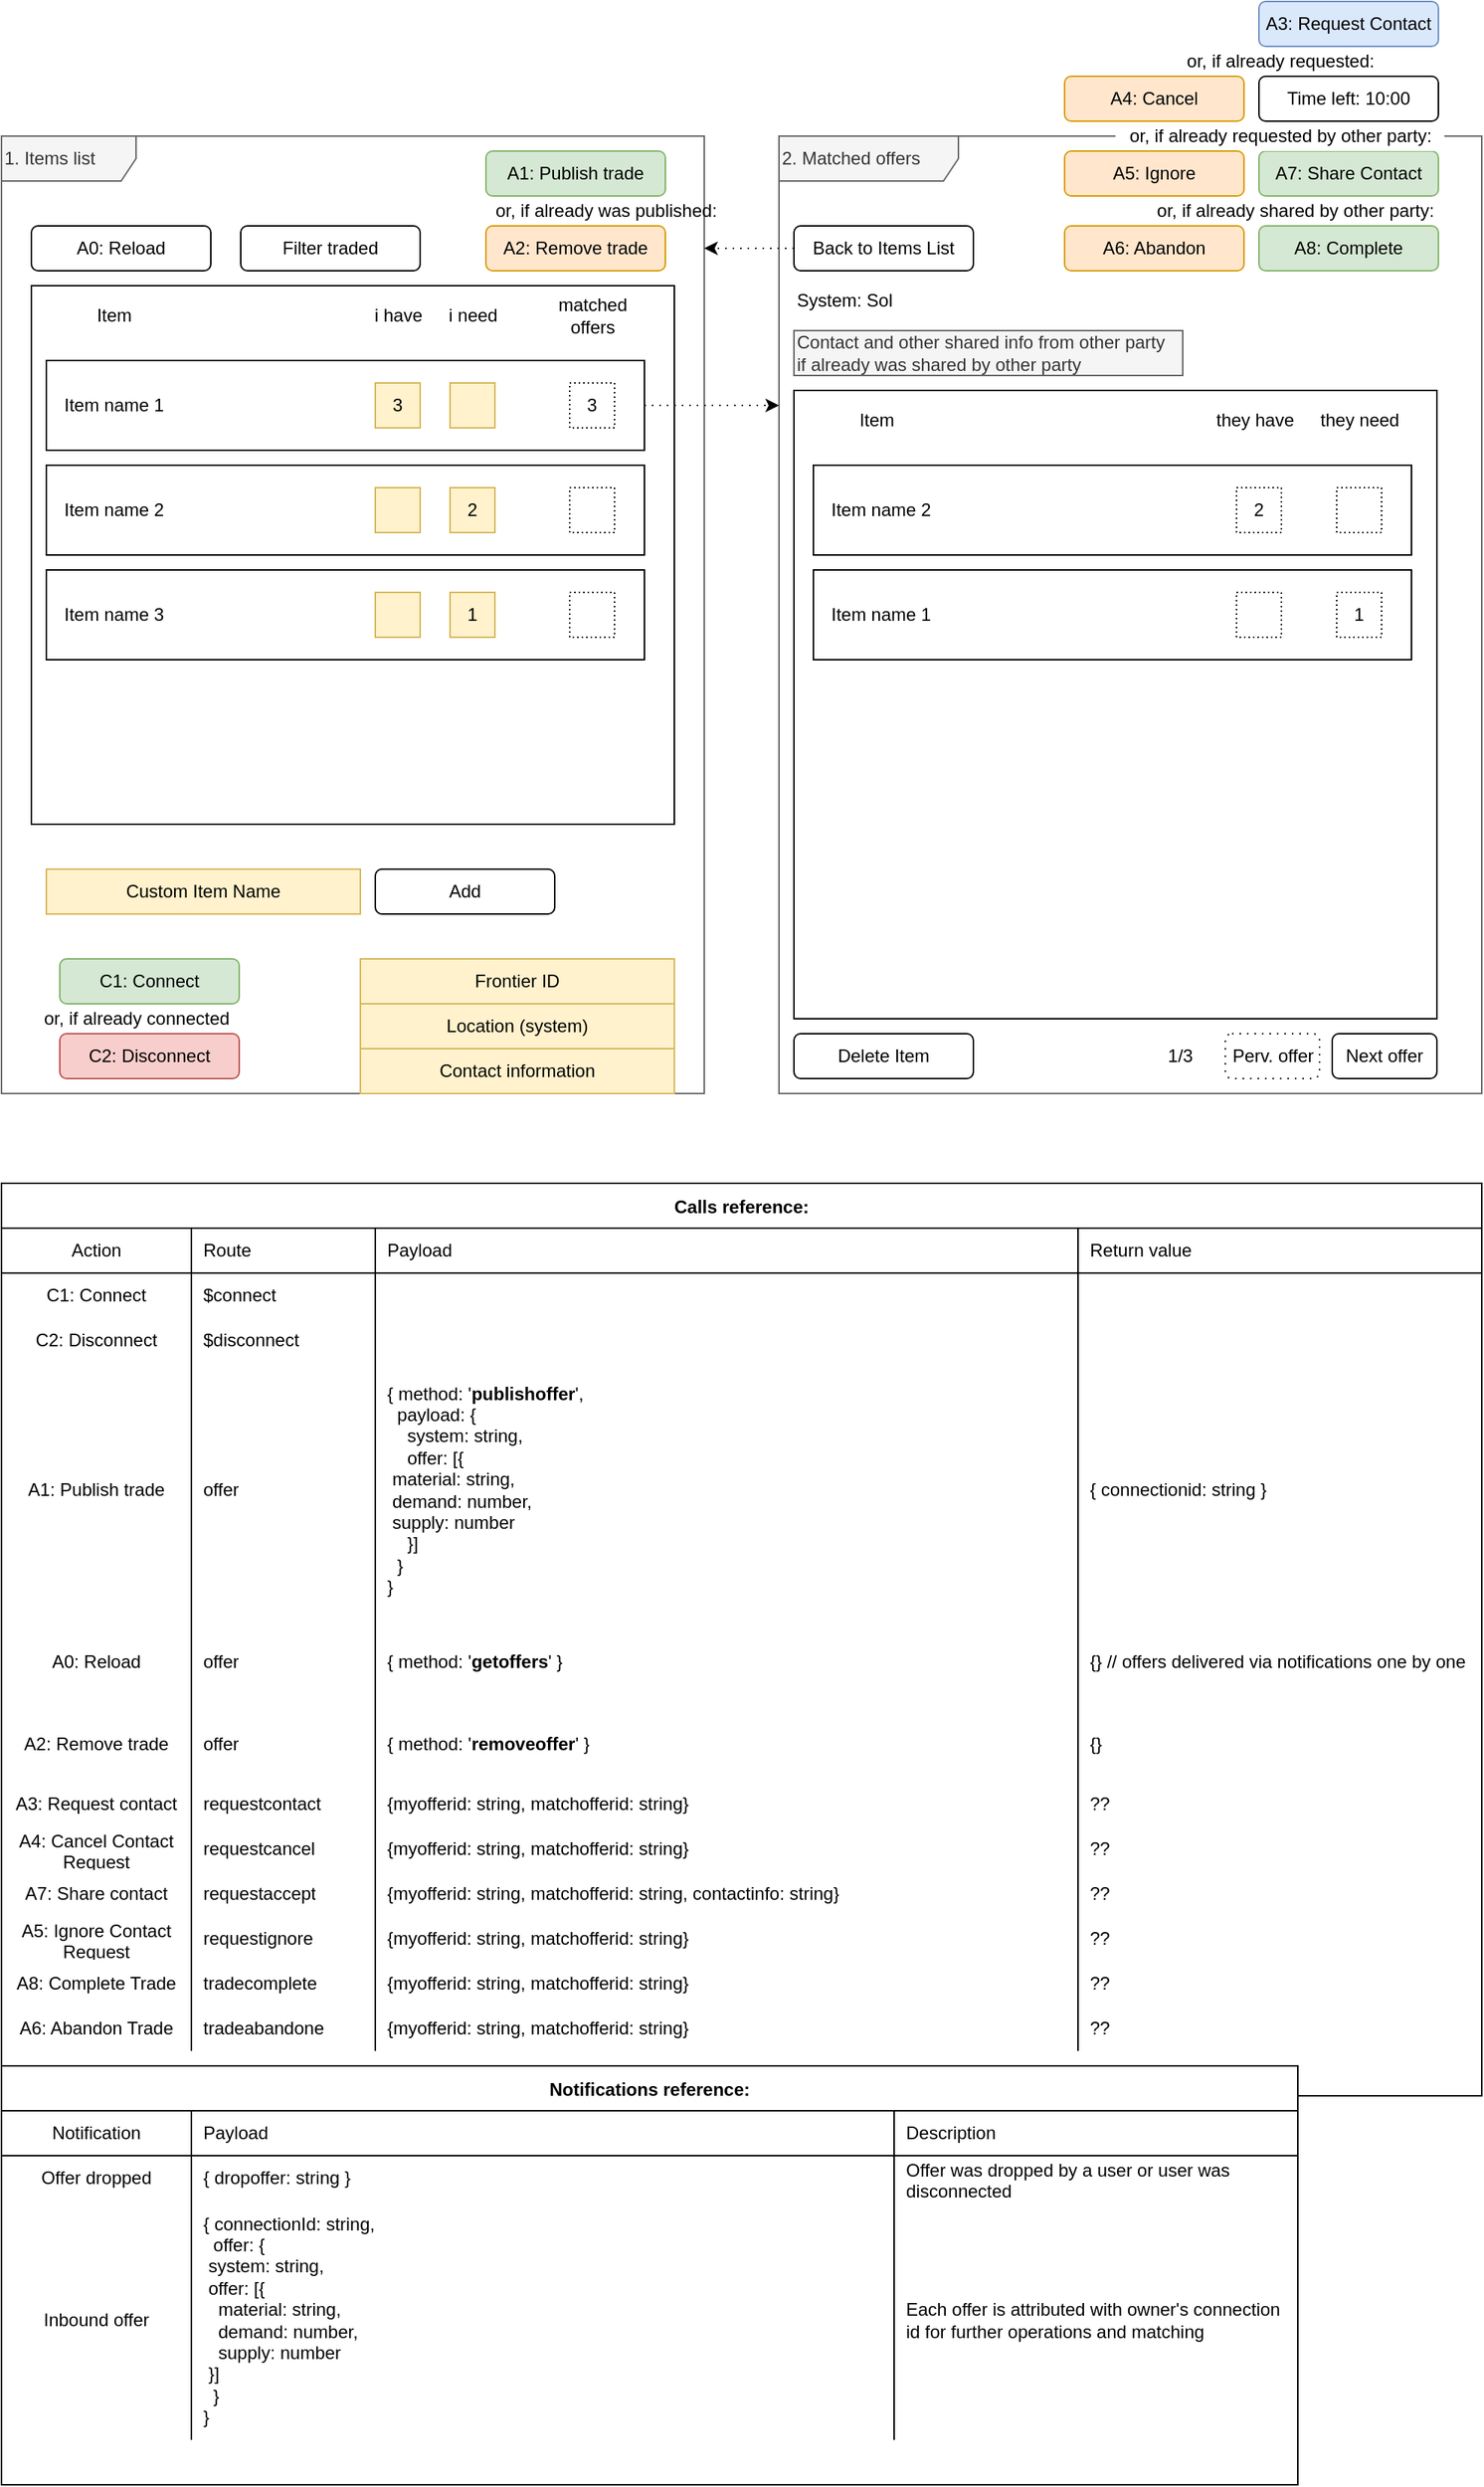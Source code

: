 <mxfile version="14.9.6" type="github" pages="7">
  <diagram id="_62O3048h5ipws49CyEk" name="Reference UI">
    <mxGraphModel dx="1278" dy="1990" grid="1" gridSize="10" guides="1" tooltips="1" connect="1" arrows="1" fold="1" page="1" pageScale="1" pageWidth="827" pageHeight="1169" math="0" shadow="0">
      <root>
        <mxCell id="64JzyqGMkA08n9KjyNon-0" />
        <mxCell id="64JzyqGMkA08n9KjyNon-1" parent="64JzyqGMkA08n9KjyNon-0" />
        <mxCell id="_48AJxqkp_w9yxt09wJj-2" value="2. Matched offers" style="shape=umlFrame;whiteSpace=wrap;html=1;align=left;verticalAlign=middle;width=120;height=30;fillColor=#f5f5f5;strokeColor=#666666;fontColor=#333333;" parent="64JzyqGMkA08n9KjyNon-1" vertex="1">
          <mxGeometry x="530" y="-60" width="470" height="640" as="geometry" />
        </mxCell>
        <mxCell id="_48AJxqkp_w9yxt09wJj-1" value="1. Items list" style="shape=umlFrame;whiteSpace=wrap;html=1;align=left;verticalAlign=middle;width=90;height=30;fillColor=#f5f5f5;strokeColor=#666666;fontColor=#333333;" parent="64JzyqGMkA08n9KjyNon-1" vertex="1">
          <mxGeometry x="10" y="-60" width="470" height="640" as="geometry" />
        </mxCell>
        <mxCell id="_ke7eIl3AvGKQpVB0oSp-24" value="" style="whiteSpace=wrap;html=1;align=left;" parent="64JzyqGMkA08n9KjyNon-1" vertex="1">
          <mxGeometry x="30" y="40" width="430" height="360" as="geometry" />
        </mxCell>
        <mxCell id="_ke7eIl3AvGKQpVB0oSp-9" value="" style="rounded=0;whiteSpace=wrap;html=1;" parent="64JzyqGMkA08n9KjyNon-1" vertex="1">
          <mxGeometry x="40" y="90" width="400" height="60" as="geometry" />
        </mxCell>
        <mxCell id="_ke7eIl3AvGKQpVB0oSp-10" value="Item name 1" style="text;html=1;strokeColor=none;fillColor=none;align=left;verticalAlign=middle;whiteSpace=wrap;rounded=0;" parent="64JzyqGMkA08n9KjyNon-1" vertex="1">
          <mxGeometry x="50" y="110" width="250" height="20" as="geometry" />
        </mxCell>
        <mxCell id="_ke7eIl3AvGKQpVB0oSp-11" value="3" style="rounded=0;whiteSpace=wrap;html=1;fillColor=#fff2cc;strokeColor=#d6b656;" parent="64JzyqGMkA08n9KjyNon-1" vertex="1">
          <mxGeometry x="260" y="105" width="30" height="30" as="geometry" />
        </mxCell>
        <mxCell id="_ke7eIl3AvGKQpVB0oSp-12" value="" style="rounded=0;whiteSpace=wrap;html=1;fillColor=#fff2cc;strokeColor=#d6b656;" parent="64JzyqGMkA08n9KjyNon-1" vertex="1">
          <mxGeometry x="310" y="105" width="30" height="30" as="geometry" />
        </mxCell>
        <mxCell id="_ke7eIl3AvGKQpVB0oSp-13" value="i have" style="text;html=1;align=center;verticalAlign=middle;resizable=0;points=[];autosize=1;strokeColor=none;" parent="64JzyqGMkA08n9KjyNon-1" vertex="1">
          <mxGeometry x="250" y="50" width="50" height="20" as="geometry" />
        </mxCell>
        <mxCell id="_ke7eIl3AvGKQpVB0oSp-14" value="i need" style="text;html=1;align=center;verticalAlign=middle;resizable=0;points=[];autosize=1;strokeColor=none;" parent="64JzyqGMkA08n9KjyNon-1" vertex="1">
          <mxGeometry x="300" y="50" width="50" height="20" as="geometry" />
        </mxCell>
        <mxCell id="_ke7eIl3AvGKQpVB0oSp-15" value="" style="rounded=0;whiteSpace=wrap;html=1;" parent="64JzyqGMkA08n9KjyNon-1" vertex="1">
          <mxGeometry x="40" y="160" width="400" height="60" as="geometry" />
        </mxCell>
        <mxCell id="_ke7eIl3AvGKQpVB0oSp-16" value="Item name 2" style="text;html=1;strokeColor=none;fillColor=none;align=left;verticalAlign=middle;whiteSpace=wrap;rounded=0;" parent="64JzyqGMkA08n9KjyNon-1" vertex="1">
          <mxGeometry x="50" y="180" width="250" height="20" as="geometry" />
        </mxCell>
        <mxCell id="_ke7eIl3AvGKQpVB0oSp-17" value="" style="rounded=0;whiteSpace=wrap;html=1;fillColor=#fff2cc;strokeColor=#d6b656;" parent="64JzyqGMkA08n9KjyNon-1" vertex="1">
          <mxGeometry x="260" y="175" width="30" height="30" as="geometry" />
        </mxCell>
        <mxCell id="_ke7eIl3AvGKQpVB0oSp-18" value="2" style="rounded=0;whiteSpace=wrap;html=1;fillColor=#fff2cc;strokeColor=#d6b656;" parent="64JzyqGMkA08n9KjyNon-1" vertex="1">
          <mxGeometry x="310" y="175" width="30" height="30" as="geometry" />
        </mxCell>
        <mxCell id="_ke7eIl3AvGKQpVB0oSp-19" value="" style="rounded=0;whiteSpace=wrap;html=1;" parent="64JzyqGMkA08n9KjyNon-1" vertex="1">
          <mxGeometry x="40" y="230" width="400" height="60" as="geometry" />
        </mxCell>
        <mxCell id="_ke7eIl3AvGKQpVB0oSp-20" value="Item name 3" style="text;html=1;strokeColor=none;fillColor=none;align=left;verticalAlign=middle;whiteSpace=wrap;rounded=0;" parent="64JzyqGMkA08n9KjyNon-1" vertex="1">
          <mxGeometry x="50" y="250" width="250" height="20" as="geometry" />
        </mxCell>
        <mxCell id="_ke7eIl3AvGKQpVB0oSp-21" value="" style="rounded=0;whiteSpace=wrap;html=1;fillColor=#fff2cc;strokeColor=#d6b656;" parent="64JzyqGMkA08n9KjyNon-1" vertex="1">
          <mxGeometry x="260" y="245" width="30" height="30" as="geometry" />
        </mxCell>
        <mxCell id="_ke7eIl3AvGKQpVB0oSp-22" value="1" style="rounded=0;whiteSpace=wrap;html=1;fillColor=#fff2cc;strokeColor=#d6b656;" parent="64JzyqGMkA08n9KjyNon-1" vertex="1">
          <mxGeometry x="310" y="245" width="30" height="30" as="geometry" />
        </mxCell>
        <mxCell id="_ke7eIl3AvGKQpVB0oSp-23" value="Item" style="text;html=1;align=center;verticalAlign=middle;resizable=0;points=[];autosize=1;strokeColor=none;" parent="64JzyqGMkA08n9KjyNon-1" vertex="1">
          <mxGeometry x="65" y="50" width="40" height="20" as="geometry" />
        </mxCell>
        <mxCell id="_ke7eIl3AvGKQpVB0oSp-25" value="Filter traded" style="rounded=1;whiteSpace=wrap;html=1;align=center;" parent="64JzyqGMkA08n9KjyNon-1" vertex="1">
          <mxGeometry x="170" width="120" height="30" as="geometry" />
        </mxCell>
        <mxCell id="_ke7eIl3AvGKQpVB0oSp-27" value="A0: Reload" style="rounded=1;whiteSpace=wrap;html=1;align=center;" parent="64JzyqGMkA08n9KjyNon-1" vertex="1">
          <mxGeometry x="30" width="120" height="30" as="geometry" />
        </mxCell>
        <mxCell id="_ke7eIl3AvGKQpVB0oSp-28" value="3" style="rounded=0;whiteSpace=wrap;html=1;dashed=1;dashPattern=1 2;" parent="64JzyqGMkA08n9KjyNon-1" vertex="1">
          <mxGeometry x="390" y="105" width="30" height="30" as="geometry" />
        </mxCell>
        <mxCell id="_ke7eIl3AvGKQpVB0oSp-29" value="" style="rounded=0;whiteSpace=wrap;html=1;dashed=1;dashPattern=1 2;" parent="64JzyqGMkA08n9KjyNon-1" vertex="1">
          <mxGeometry x="390" y="175" width="30" height="30" as="geometry" />
        </mxCell>
        <mxCell id="_ke7eIl3AvGKQpVB0oSp-30" value="" style="rounded=0;whiteSpace=wrap;html=1;dashed=1;dashPattern=1 2;" parent="64JzyqGMkA08n9KjyNon-1" vertex="1">
          <mxGeometry x="390" y="245" width="30" height="30" as="geometry" />
        </mxCell>
        <mxCell id="_ke7eIl3AvGKQpVB0oSp-31" value="matched&lt;br&gt;offers" style="text;html=1;align=center;verticalAlign=middle;resizable=0;points=[];autosize=1;strokeColor=none;" parent="64JzyqGMkA08n9KjyNon-1" vertex="1">
          <mxGeometry x="375" y="45" width="60" height="30" as="geometry" />
        </mxCell>
        <mxCell id="_ke7eIl3AvGKQpVB0oSp-54" value="" style="whiteSpace=wrap;html=1;align=left;" parent="64JzyqGMkA08n9KjyNon-1" vertex="1">
          <mxGeometry x="540" y="110" width="430" height="420" as="geometry" />
        </mxCell>
        <mxCell id="_ke7eIl3AvGKQpVB0oSp-55" value="" style="rounded=0;whiteSpace=wrap;html=1;" parent="64JzyqGMkA08n9KjyNon-1" vertex="1">
          <mxGeometry x="553" y="160" width="400" height="60" as="geometry" />
        </mxCell>
        <mxCell id="_ke7eIl3AvGKQpVB0oSp-56" value="Item name 2" style="text;html=1;strokeColor=none;fillColor=none;align=left;verticalAlign=middle;whiteSpace=wrap;rounded=0;" parent="64JzyqGMkA08n9KjyNon-1" vertex="1">
          <mxGeometry x="563" y="180" width="250" height="20" as="geometry" />
        </mxCell>
        <mxCell id="_ke7eIl3AvGKQpVB0oSp-61" value="" style="rounded=0;whiteSpace=wrap;html=1;" parent="64JzyqGMkA08n9KjyNon-1" vertex="1">
          <mxGeometry x="553" y="230" width="400" height="60" as="geometry" />
        </mxCell>
        <mxCell id="_ke7eIl3AvGKQpVB0oSp-62" value="Item name 1" style="text;html=1;strokeColor=none;fillColor=none;align=left;verticalAlign=middle;whiteSpace=wrap;rounded=0;" parent="64JzyqGMkA08n9KjyNon-1" vertex="1">
          <mxGeometry x="563" y="250" width="250" height="20" as="geometry" />
        </mxCell>
        <mxCell id="_ke7eIl3AvGKQpVB0oSp-69" value="Item" style="text;html=1;align=center;verticalAlign=middle;resizable=0;points=[];autosize=1;strokeColor=none;" parent="64JzyqGMkA08n9KjyNon-1" vertex="1">
          <mxGeometry x="575" y="120" width="40" height="20" as="geometry" />
        </mxCell>
        <mxCell id="_ke7eIl3AvGKQpVB0oSp-72" value="" style="rounded=0;whiteSpace=wrap;html=1;dashed=1;dashPattern=1 2;" parent="64JzyqGMkA08n9KjyNon-1" vertex="1">
          <mxGeometry x="903" y="175" width="30" height="30" as="geometry" />
        </mxCell>
        <mxCell id="_ke7eIl3AvGKQpVB0oSp-73" value="1" style="rounded=0;whiteSpace=wrap;html=1;dashed=1;dashPattern=1 2;" parent="64JzyqGMkA08n9KjyNon-1" vertex="1">
          <mxGeometry x="903" y="245" width="30" height="30" as="geometry" />
        </mxCell>
        <mxCell id="_ke7eIl3AvGKQpVB0oSp-75" value="they need" style="text;html=1;align=center;verticalAlign=middle;resizable=0;points=[];autosize=1;strokeColor=none;" parent="64JzyqGMkA08n9KjyNon-1" vertex="1">
          <mxGeometry x="883" y="120" width="70" height="20" as="geometry" />
        </mxCell>
        <mxCell id="_ke7eIl3AvGKQpVB0oSp-77" value="2" style="rounded=0;whiteSpace=wrap;html=1;dashed=1;dashPattern=1 2;" parent="64JzyqGMkA08n9KjyNon-1" vertex="1">
          <mxGeometry x="836" y="175" width="30" height="30" as="geometry" />
        </mxCell>
        <mxCell id="_ke7eIl3AvGKQpVB0oSp-78" value="" style="rounded=0;whiteSpace=wrap;html=1;dashed=1;dashPattern=1 2;" parent="64JzyqGMkA08n9KjyNon-1" vertex="1">
          <mxGeometry x="836" y="245" width="30" height="30" as="geometry" />
        </mxCell>
        <mxCell id="_ke7eIl3AvGKQpVB0oSp-79" value="they have" style="text;html=1;align=center;verticalAlign=middle;resizable=0;points=[];autosize=1;strokeColor=none;" parent="64JzyqGMkA08n9KjyNon-1" vertex="1">
          <mxGeometry x="813" y="120" width="70" height="20" as="geometry" />
        </mxCell>
        <mxCell id="_ke7eIl3AvGKQpVB0oSp-82" value="A7: Share Contact" style="rounded=1;whiteSpace=wrap;html=1;align=center;fillColor=#d5e8d4;strokeColor=#82b366;" parent="64JzyqGMkA08n9KjyNon-1" vertex="1">
          <mxGeometry x="851" y="-50" width="120" height="30" as="geometry" />
        </mxCell>
        <mxCell id="_ke7eIl3AvGKQpVB0oSp-85" value="System: Sol" style="text;html=1;align=left;verticalAlign=middle;resizable=0;points=[];autosize=1;strokeColor=none;" parent="64JzyqGMkA08n9KjyNon-1" vertex="1">
          <mxGeometry x="540" y="40" width="80" height="20" as="geometry" />
        </mxCell>
        <mxCell id="_ke7eIl3AvGKQpVB0oSp-87" value="&lt;span&gt;A3: Request Contact&lt;/span&gt;" style="rounded=1;whiteSpace=wrap;html=1;align=center;fillColor=#dae8fc;strokeColor=#6c8ebf;" parent="64JzyqGMkA08n9KjyNon-1" vertex="1">
          <mxGeometry x="851" y="-150" width="120" height="30" as="geometry" />
        </mxCell>
        <mxCell id="_ke7eIl3AvGKQpVB0oSp-88" value="or, if already requested by other party:" style="text;html=1;align=center;verticalAlign=middle;resizable=0;points=[];autosize=1;strokeColor=none;fillColor=#ffffff;" parent="64JzyqGMkA08n9KjyNon-1" vertex="1">
          <mxGeometry x="755" y="-70" width="220" height="20" as="geometry" />
        </mxCell>
        <mxCell id="_ke7eIl3AvGKQpVB0oSp-89" value="1/3" style="text;html=1;align=center;verticalAlign=middle;resizable=0;points=[];autosize=1;strokeColor=none;" parent="64JzyqGMkA08n9KjyNon-1" vertex="1">
          <mxGeometry x="783" y="545" width="30" height="20" as="geometry" />
        </mxCell>
        <mxCell id="_ke7eIl3AvGKQpVB0oSp-91" value="or, if already shared by other party:" style="text;html=1;align=center;verticalAlign=middle;resizable=0;points=[];autosize=1;strokeColor=none;" parent="64JzyqGMkA08n9KjyNon-1" vertex="1">
          <mxGeometry x="775" y="-20" width="200" height="20" as="geometry" />
        </mxCell>
        <mxCell id="_ke7eIl3AvGKQpVB0oSp-93" value="Contact and other shared info from other party&lt;br&gt;if already was shared by other party" style="text;html=1;align=left;verticalAlign=middle;resizable=0;points=[];autosize=1;strokeColor=#666666;fillColor=#f5f5f5;fontColor=#333333;" parent="64JzyqGMkA08n9KjyNon-1" vertex="1">
          <mxGeometry x="540" y="70" width="260" height="30" as="geometry" />
        </mxCell>
        <mxCell id="_ke7eIl3AvGKQpVB0oSp-95" value="A8: Complete" style="rounded=1;whiteSpace=wrap;html=1;align=center;fillColor=#d5e8d4;strokeColor=#82b366;" parent="64JzyqGMkA08n9KjyNon-1" vertex="1">
          <mxGeometry x="851" width="120" height="30" as="geometry" />
        </mxCell>
        <mxCell id="_ke7eIl3AvGKQpVB0oSp-96" value="A6: Abandon" style="rounded=1;whiteSpace=wrap;html=1;align=center;fillColor=#ffe6cc;strokeColor=#d79b00;" parent="64JzyqGMkA08n9KjyNon-1" vertex="1">
          <mxGeometry x="721" width="120" height="30" as="geometry" />
        </mxCell>
        <mxCell id="_ke7eIl3AvGKQpVB0oSp-99" value="A1: Publish trade" style="rounded=1;whiteSpace=wrap;html=1;align=center;fillColor=#d5e8d4;strokeColor=#82b366;" parent="64JzyqGMkA08n9KjyNon-1" vertex="1">
          <mxGeometry x="334" y="-50" width="120" height="30" as="geometry" />
        </mxCell>
        <mxCell id="_ke7eIl3AvGKQpVB0oSp-100" value="A2: Remove trade" style="rounded=1;whiteSpace=wrap;html=1;align=center;fillColor=#ffe6cc;strokeColor=#d79b00;" parent="64JzyqGMkA08n9KjyNon-1" vertex="1">
          <mxGeometry x="334" width="120" height="30" as="geometry" />
        </mxCell>
        <mxCell id="_ke7eIl3AvGKQpVB0oSp-101" value="or, if already was published:" style="text;html=1;align=center;verticalAlign=middle;resizable=0;points=[];autosize=1;strokeColor=none;" parent="64JzyqGMkA08n9KjyNon-1" vertex="1">
          <mxGeometry x="334" y="-20" width="160" height="20" as="geometry" />
        </mxCell>
        <mxCell id="_48AJxqkp_w9yxt09wJj-0" value="A5: Ignore" style="rounded=1;whiteSpace=wrap;html=1;align=center;fillColor=#ffe6cc;strokeColor=#d79b00;" parent="64JzyqGMkA08n9KjyNon-1" vertex="1">
          <mxGeometry x="721" y="-50" width="120" height="30" as="geometry" />
        </mxCell>
        <mxCell id="_48AJxqkp_w9yxt09wJj-3" value="A4: Cancel" style="rounded=1;whiteSpace=wrap;html=1;align=center;fillColor=#ffe6cc;strokeColor=#d79b00;" parent="64JzyqGMkA08n9KjyNon-1" vertex="1">
          <mxGeometry x="721" y="-100" width="120" height="30" as="geometry" />
        </mxCell>
        <mxCell id="_48AJxqkp_w9yxt09wJj-4" value="Time left: 10:00" style="rounded=1;whiteSpace=wrap;html=1;align=center;" parent="64JzyqGMkA08n9KjyNon-1" vertex="1">
          <mxGeometry x="851" y="-100" width="120" height="30" as="geometry" />
        </mxCell>
        <mxCell id="_48AJxqkp_w9yxt09wJj-5" value="or, if already requested:" style="text;html=1;align=center;verticalAlign=middle;resizable=0;points=[];autosize=1;strokeColor=none;" parent="64JzyqGMkA08n9KjyNon-1" vertex="1">
          <mxGeometry x="795" y="-120" width="140" height="20" as="geometry" />
        </mxCell>
        <mxCell id="_48AJxqkp_w9yxt09wJj-7" value="C1: Connect" style="rounded=1;whiteSpace=wrap;html=1;align=center;fillColor=#d5e8d4;strokeColor=#82b366;" parent="64JzyqGMkA08n9KjyNon-1" vertex="1">
          <mxGeometry x="49" y="490" width="120" height="30" as="geometry" />
        </mxCell>
        <mxCell id="_48AJxqkp_w9yxt09wJj-8" value="C2: Disconnect" style="rounded=1;whiteSpace=wrap;html=1;align=center;fillColor=#f8cecc;strokeColor=#b85450;" parent="64JzyqGMkA08n9KjyNon-1" vertex="1">
          <mxGeometry x="49" y="540" width="120" height="30" as="geometry" />
        </mxCell>
        <mxCell id="_48AJxqkp_w9yxt09wJj-10" style="edgeStyle=orthogonalEdgeStyle;rounded=0;orthogonalLoop=1;jettySize=auto;html=1;startArrow=none;startFill=0;verticalAlign=bottom;dashed=1;dashPattern=1 4;" parent="64JzyqGMkA08n9KjyNon-1" source="_48AJxqkp_w9yxt09wJj-9" target="_48AJxqkp_w9yxt09wJj-1" edge="1">
          <mxGeometry relative="1" as="geometry">
            <Array as="points">
              <mxPoint x="510" y="15" />
              <mxPoint x="510" y="15" />
            </Array>
          </mxGeometry>
        </mxCell>
        <mxCell id="_48AJxqkp_w9yxt09wJj-9" value="Back to Items List" style="rounded=1;whiteSpace=wrap;html=1;align=center;" parent="64JzyqGMkA08n9KjyNon-1" vertex="1">
          <mxGeometry x="540" width="120" height="30" as="geometry" />
        </mxCell>
        <mxCell id="_48AJxqkp_w9yxt09wJj-11" value="or, if already connected" style="text;html=1;align=center;verticalAlign=middle;resizable=0;points=[];autosize=1;strokeColor=none;" parent="64JzyqGMkA08n9KjyNon-1" vertex="1">
          <mxGeometry x="30" y="520" width="140" height="20" as="geometry" />
        </mxCell>
        <mxCell id="_ke7eIl3AvGKQpVB0oSp-76" style="edgeStyle=orthogonalEdgeStyle;rounded=0;orthogonalLoop=1;jettySize=auto;html=1;jumpStyle=arc;dashed=1;dashPattern=1 4;" parent="64JzyqGMkA08n9KjyNon-1" source="_ke7eIl3AvGKQpVB0oSp-9" target="_48AJxqkp_w9yxt09wJj-2" edge="1">
          <mxGeometry relative="1" as="geometry">
            <mxPoint x="500" y="230" as="targetPoint" />
            <Array as="points">
              <mxPoint x="490" y="120" />
              <mxPoint x="490" y="120" />
            </Array>
          </mxGeometry>
        </mxCell>
        <mxCell id="_48AJxqkp_w9yxt09wJj-12" value="Perv. offer" style="rounded=1;whiteSpace=wrap;html=1;align=center;dashed=1;dashPattern=1 4;" parent="64JzyqGMkA08n9KjyNon-1" vertex="1">
          <mxGeometry x="828.5" y="540" width="63" height="30" as="geometry" />
        </mxCell>
        <mxCell id="_48AJxqkp_w9yxt09wJj-13" value="Next offer" style="rounded=1;whiteSpace=wrap;html=1;align=center;" parent="64JzyqGMkA08n9KjyNon-1" vertex="1">
          <mxGeometry x="900" y="540" width="70" height="30" as="geometry" />
        </mxCell>
        <mxCell id="_48AJxqkp_w9yxt09wJj-15" value="Location (system)" style="rounded=0;whiteSpace=wrap;html=1;fillColor=#fff2cc;strokeColor=#d6b656;" parent="64JzyqGMkA08n9KjyNon-1" vertex="1">
          <mxGeometry x="250" y="520" width="210" height="30" as="geometry" />
        </mxCell>
        <mxCell id="_48AJxqkp_w9yxt09wJj-16" value="Contact information" style="rounded=0;whiteSpace=wrap;html=1;fillColor=#fff2cc;strokeColor=#d6b656;" parent="64JzyqGMkA08n9KjyNon-1" vertex="1">
          <mxGeometry x="250" y="550" width="210" height="30" as="geometry" />
        </mxCell>
        <mxCell id="_48AJxqkp_w9yxt09wJj-18" value="Calls reference:" style="shape=table;startSize=30;container=1;collapsible=0;childLayout=tableLayout;fixedRows=1;rowLines=0;fontStyle=1;align=center;pointerEvents=1;fillColor=#ffffff;" parent="64JzyqGMkA08n9KjyNon-1" vertex="1">
          <mxGeometry x="10" y="640" width="990" height="610" as="geometry" />
        </mxCell>
        <mxCell id="_48AJxqkp_w9yxt09wJj-19" value="" style="shape=partialRectangle;html=1;whiteSpace=wrap;collapsible=0;dropTarget=0;pointerEvents=1;fillColor=none;top=0;left=0;bottom=1;right=0;points=[[0,0.5],[1,0.5]];portConstraint=eastwest;" parent="_48AJxqkp_w9yxt09wJj-18" vertex="1">
          <mxGeometry y="30" width="990" height="30" as="geometry" />
        </mxCell>
        <mxCell id="_48AJxqkp_w9yxt09wJj-20" value="Action" style="shape=partialRectangle;html=1;whiteSpace=wrap;connectable=0;fillColor=none;top=0;left=0;bottom=0;right=0;overflow=hidden;pointerEvents=1;" parent="_48AJxqkp_w9yxt09wJj-19" vertex="1">
          <mxGeometry width="127" height="30" as="geometry" />
        </mxCell>
        <mxCell id="_48AJxqkp_w9yxt09wJj-21" value="Route" style="shape=partialRectangle;html=1;whiteSpace=wrap;connectable=0;fillColor=none;top=0;left=0;bottom=0;right=0;align=left;spacingLeft=6;overflow=hidden;pointerEvents=1;" parent="_48AJxqkp_w9yxt09wJj-19" vertex="1">
          <mxGeometry x="127" width="123" height="30" as="geometry" />
        </mxCell>
        <mxCell id="_48AJxqkp_w9yxt09wJj-53" value="Payload" style="shape=partialRectangle;html=1;whiteSpace=wrap;connectable=0;fillColor=none;top=0;left=0;bottom=0;right=0;align=left;spacingLeft=6;overflow=hidden;pointerEvents=1;" parent="_48AJxqkp_w9yxt09wJj-19" vertex="1">
          <mxGeometry x="250" width="470" height="30" as="geometry" />
        </mxCell>
        <mxCell id="_48AJxqkp_w9yxt09wJj-57" value="Return value" style="shape=partialRectangle;html=1;whiteSpace=wrap;connectable=0;fillColor=none;top=0;left=0;bottom=0;right=0;align=left;spacingLeft=6;overflow=hidden;pointerEvents=1;" parent="_48AJxqkp_w9yxt09wJj-19" vertex="1">
          <mxGeometry x="720" width="270" height="30" as="geometry" />
        </mxCell>
        <mxCell id="_48AJxqkp_w9yxt09wJj-22" value="" style="shape=partialRectangle;html=1;whiteSpace=wrap;collapsible=0;dropTarget=0;pointerEvents=1;fillColor=none;top=0;left=0;bottom=0;right=0;points=[[0,0.5],[1,0.5]];portConstraint=eastwest;" parent="_48AJxqkp_w9yxt09wJj-18" vertex="1">
          <mxGeometry y="60" width="990" height="30" as="geometry" />
        </mxCell>
        <mxCell id="_48AJxqkp_w9yxt09wJj-23" value="C1: Connect" style="shape=partialRectangle;html=1;whiteSpace=wrap;connectable=0;fillColor=none;top=0;left=0;bottom=0;right=0;overflow=hidden;pointerEvents=1;" parent="_48AJxqkp_w9yxt09wJj-22" vertex="1">
          <mxGeometry width="127" height="30" as="geometry" />
        </mxCell>
        <mxCell id="_48AJxqkp_w9yxt09wJj-24" value="$connect" style="shape=partialRectangle;html=1;whiteSpace=wrap;connectable=0;fillColor=none;top=0;left=0;bottom=0;right=0;align=left;spacingLeft=6;overflow=hidden;pointerEvents=1;" parent="_48AJxqkp_w9yxt09wJj-22" vertex="1">
          <mxGeometry x="127" width="123" height="30" as="geometry" />
        </mxCell>
        <mxCell id="_48AJxqkp_w9yxt09wJj-54" style="shape=partialRectangle;html=1;whiteSpace=wrap;connectable=0;fillColor=none;top=0;left=0;bottom=0;right=0;align=left;spacingLeft=6;overflow=hidden;pointerEvents=1;" parent="_48AJxqkp_w9yxt09wJj-22" vertex="1">
          <mxGeometry x="250" width="470" height="30" as="geometry" />
        </mxCell>
        <mxCell id="_48AJxqkp_w9yxt09wJj-58" style="shape=partialRectangle;html=1;whiteSpace=wrap;connectable=0;fillColor=none;top=0;left=0;bottom=0;right=0;align=left;spacingLeft=6;overflow=hidden;pointerEvents=1;" parent="_48AJxqkp_w9yxt09wJj-22" vertex="1">
          <mxGeometry x="720" width="270" height="30" as="geometry" />
        </mxCell>
        <mxCell id="_48AJxqkp_w9yxt09wJj-25" value="" style="shape=partialRectangle;html=1;whiteSpace=wrap;collapsible=0;dropTarget=0;pointerEvents=1;fillColor=none;top=0;left=0;bottom=0;right=0;points=[[0,0.5],[1,0.5]];portConstraint=eastwest;" parent="_48AJxqkp_w9yxt09wJj-18" vertex="1">
          <mxGeometry y="90" width="990" height="30" as="geometry" />
        </mxCell>
        <mxCell id="_48AJxqkp_w9yxt09wJj-26" value="C2: Disconnect" style="shape=partialRectangle;html=1;whiteSpace=wrap;connectable=0;fillColor=none;top=0;left=0;bottom=0;right=0;overflow=hidden;pointerEvents=1;" parent="_48AJxqkp_w9yxt09wJj-25" vertex="1">
          <mxGeometry width="127" height="30" as="geometry" />
        </mxCell>
        <mxCell id="_48AJxqkp_w9yxt09wJj-27" value="$disconnect" style="shape=partialRectangle;html=1;whiteSpace=wrap;connectable=0;fillColor=none;top=0;left=0;bottom=0;right=0;align=left;spacingLeft=6;overflow=hidden;pointerEvents=1;" parent="_48AJxqkp_w9yxt09wJj-25" vertex="1">
          <mxGeometry x="127" width="123" height="30" as="geometry" />
        </mxCell>
        <mxCell id="_48AJxqkp_w9yxt09wJj-55" style="shape=partialRectangle;html=1;whiteSpace=wrap;connectable=0;fillColor=none;top=0;left=0;bottom=0;right=0;align=left;spacingLeft=6;overflow=hidden;pointerEvents=1;" parent="_48AJxqkp_w9yxt09wJj-25" vertex="1">
          <mxGeometry x="250" width="470" height="30" as="geometry" />
        </mxCell>
        <mxCell id="_48AJxqkp_w9yxt09wJj-59" style="shape=partialRectangle;html=1;whiteSpace=wrap;connectable=0;fillColor=none;top=0;left=0;bottom=0;right=0;align=left;spacingLeft=6;overflow=hidden;pointerEvents=1;" parent="_48AJxqkp_w9yxt09wJj-25" vertex="1">
          <mxGeometry x="720" width="270" height="30" as="geometry" />
        </mxCell>
        <mxCell id="_48AJxqkp_w9yxt09wJj-49" value="" style="shape=partialRectangle;html=1;whiteSpace=wrap;collapsible=0;dropTarget=0;pointerEvents=1;fillColor=none;top=0;left=0;bottom=0;right=0;points=[[0,0.5],[1,0.5]];portConstraint=eastwest;" parent="_48AJxqkp_w9yxt09wJj-18" vertex="1">
          <mxGeometry y="120" width="990" height="170" as="geometry" />
        </mxCell>
        <mxCell id="_48AJxqkp_w9yxt09wJj-50" value="A1: Publish trade" style="shape=partialRectangle;html=1;whiteSpace=wrap;connectable=0;fillColor=none;top=0;left=0;bottom=0;right=0;overflow=hidden;pointerEvents=1;" parent="_48AJxqkp_w9yxt09wJj-49" vertex="1">
          <mxGeometry width="127" height="170" as="geometry" />
        </mxCell>
        <mxCell id="_48AJxqkp_w9yxt09wJj-51" value="offer" style="shape=partialRectangle;html=1;whiteSpace=wrap;connectable=0;fillColor=none;top=0;left=0;bottom=0;right=0;align=left;spacingLeft=6;overflow=hidden;pointerEvents=1;" parent="_48AJxqkp_w9yxt09wJj-49" vertex="1">
          <mxGeometry x="127" width="123" height="170" as="geometry" />
        </mxCell>
        <mxCell id="_48AJxqkp_w9yxt09wJj-56" value="&lt;span&gt;{&amp;nbsp;&lt;/span&gt;&lt;span&gt;method: &#39;&lt;/span&gt;&lt;b&gt;publishoffer&lt;/b&gt;&lt;span&gt;&#39;,&lt;br&gt;&lt;/span&gt;&lt;span&gt;&amp;nbsp; payload: {&lt;/span&gt;&lt;span&gt;&lt;br&gt;&lt;/span&gt;&lt;blockquote style=&quot;margin: 0 0 0 40px ; border: none ; padding: 0px&quot;&gt;&lt;/blockquote&gt;&lt;span&gt;&amp;nbsp; &amp;nbsp; system: string,&lt;/span&gt;&lt;br&gt;&lt;blockquote style=&quot;margin: 0 0 0 40px ; border: none ; padding: 0px&quot;&gt;&lt;/blockquote&gt;&lt;span&gt;&amp;nbsp; &amp;nbsp; offer: [{&lt;/span&gt;&lt;br&gt;&lt;blockquote style=&quot;margin: 0 0 0 40px ; border: none ; padding: 0px&quot;&gt;&lt;/blockquote&gt;&lt;span style=&quot;white-space: pre&quot;&gt; &lt;/span&gt;&lt;span&gt;material: string,&lt;/span&gt;&lt;br&gt;&lt;blockquote style=&quot;margin: 0 0 0 40px ; border: none ; padding: 0px&quot;&gt;&lt;/blockquote&gt;&lt;span style=&quot;white-space: pre&quot;&gt; &lt;/span&gt;&lt;span&gt;demand: number,&lt;/span&gt;&lt;br&gt;&lt;blockquote style=&quot;margin: 0 0 0 40px ; border: none ; padding: 0px&quot;&gt;&lt;/blockquote&gt;&lt;span style=&quot;white-space: pre&quot;&gt; &lt;/span&gt;&lt;span&gt;supply: number&lt;/span&gt;&lt;br&gt;&amp;nbsp; &amp;nbsp; }]&lt;br&gt;&lt;span&gt;&amp;nbsp; }&lt;br&gt;&lt;/span&gt;&lt;span&gt;}&lt;/span&gt;" style="shape=partialRectangle;html=1;whiteSpace=wrap;connectable=0;fillColor=none;top=0;left=0;bottom=0;right=0;align=left;spacingLeft=6;overflow=hidden;pointerEvents=1;" parent="_48AJxqkp_w9yxt09wJj-49" vertex="1">
          <mxGeometry x="250" width="470" height="170" as="geometry" />
        </mxCell>
        <mxCell id="_48AJxqkp_w9yxt09wJj-60" value="&lt;span&gt;{ connectionid: string }&lt;/span&gt;" style="shape=partialRectangle;html=1;whiteSpace=wrap;connectable=0;fillColor=none;top=0;left=0;bottom=0;right=0;align=left;spacingLeft=6;overflow=hidden;pointerEvents=1;" parent="_48AJxqkp_w9yxt09wJj-49" vertex="1">
          <mxGeometry x="720" width="270" height="170" as="geometry" />
        </mxCell>
        <mxCell id="_48AJxqkp_w9yxt09wJj-61" style="shape=partialRectangle;html=1;whiteSpace=wrap;collapsible=0;dropTarget=0;pointerEvents=1;fillColor=none;top=0;left=0;bottom=0;right=0;points=[[0,0.5],[1,0.5]];portConstraint=eastwest;" parent="_48AJxqkp_w9yxt09wJj-18" vertex="1">
          <mxGeometry y="290" width="990" height="60" as="geometry" />
        </mxCell>
        <mxCell id="_48AJxqkp_w9yxt09wJj-62" value="A0: Reload" style="shape=partialRectangle;html=1;whiteSpace=wrap;connectable=0;fillColor=none;top=0;left=0;bottom=0;right=0;overflow=hidden;pointerEvents=1;" parent="_48AJxqkp_w9yxt09wJj-61" vertex="1">
          <mxGeometry width="127" height="60" as="geometry" />
        </mxCell>
        <mxCell id="_48AJxqkp_w9yxt09wJj-63" value="offer" style="shape=partialRectangle;html=1;whiteSpace=wrap;connectable=0;fillColor=none;top=0;left=0;bottom=0;right=0;align=left;spacingLeft=6;overflow=hidden;pointerEvents=1;" parent="_48AJxqkp_w9yxt09wJj-61" vertex="1">
          <mxGeometry x="127" width="123" height="60" as="geometry" />
        </mxCell>
        <mxCell id="_48AJxqkp_w9yxt09wJj-64" value="&lt;span&gt;{&amp;nbsp;&lt;/span&gt;&lt;span&gt;method: &#39;&lt;/span&gt;&lt;b&gt;getoffers&lt;/b&gt;&lt;span&gt;&#39;&amp;nbsp;&lt;/span&gt;&lt;span&gt;}&lt;/span&gt;" style="shape=partialRectangle;html=1;whiteSpace=wrap;connectable=0;fillColor=none;top=0;left=0;bottom=0;right=0;align=left;spacingLeft=6;overflow=hidden;pointerEvents=1;" parent="_48AJxqkp_w9yxt09wJj-61" vertex="1">
          <mxGeometry x="250" width="470" height="60" as="geometry" />
        </mxCell>
        <mxCell id="_48AJxqkp_w9yxt09wJj-65" value="&lt;span&gt;{} // offers delivered via notifications one by one&lt;br&gt;&lt;/span&gt;" style="shape=partialRectangle;html=1;whiteSpace=wrap;connectable=0;fillColor=none;top=0;left=0;bottom=0;right=0;align=left;spacingLeft=6;overflow=hidden;pointerEvents=1;" parent="_48AJxqkp_w9yxt09wJj-61" vertex="1">
          <mxGeometry x="720" width="270" height="60" as="geometry" />
        </mxCell>
        <mxCell id="_48AJxqkp_w9yxt09wJj-66" style="shape=partialRectangle;html=1;whiteSpace=wrap;collapsible=0;dropTarget=0;pointerEvents=1;fillColor=none;top=0;left=0;bottom=0;right=0;points=[[0,0.5],[1,0.5]];portConstraint=eastwest;" parent="_48AJxqkp_w9yxt09wJj-18" vertex="1">
          <mxGeometry y="350" width="990" height="50" as="geometry" />
        </mxCell>
        <mxCell id="_48AJxqkp_w9yxt09wJj-67" value="A2: Remove trade" style="shape=partialRectangle;html=1;whiteSpace=wrap;connectable=0;fillColor=none;top=0;left=0;bottom=0;right=0;overflow=hidden;pointerEvents=1;" parent="_48AJxqkp_w9yxt09wJj-66" vertex="1">
          <mxGeometry width="127" height="50" as="geometry" />
        </mxCell>
        <mxCell id="_48AJxqkp_w9yxt09wJj-68" value="offer" style="shape=partialRectangle;html=1;whiteSpace=wrap;connectable=0;fillColor=none;top=0;left=0;bottom=0;right=0;align=left;spacingLeft=6;overflow=hidden;pointerEvents=1;" parent="_48AJxqkp_w9yxt09wJj-66" vertex="1">
          <mxGeometry x="127" width="123" height="50" as="geometry" />
        </mxCell>
        <mxCell id="_48AJxqkp_w9yxt09wJj-69" value="{&amp;nbsp;&lt;span&gt;method: &#39;&lt;/span&gt;&lt;b&gt;removeoffer&lt;/b&gt;&lt;span&gt;&#39;&amp;nbsp;&lt;/span&gt;}" style="shape=partialRectangle;html=1;whiteSpace=wrap;connectable=0;fillColor=none;top=0;left=0;bottom=0;right=0;align=left;spacingLeft=6;overflow=hidden;pointerEvents=1;" parent="_48AJxqkp_w9yxt09wJj-66" vertex="1">
          <mxGeometry x="250" width="470" height="50" as="geometry" />
        </mxCell>
        <mxCell id="_48AJxqkp_w9yxt09wJj-70" value="{}" style="shape=partialRectangle;html=1;whiteSpace=wrap;connectable=0;fillColor=none;top=0;left=0;bottom=0;right=0;align=left;spacingLeft=6;overflow=hidden;pointerEvents=1;" parent="_48AJxqkp_w9yxt09wJj-66" vertex="1">
          <mxGeometry x="720" width="270" height="50" as="geometry" />
        </mxCell>
        <mxCell id="_48AJxqkp_w9yxt09wJj-71" style="shape=partialRectangle;html=1;whiteSpace=wrap;collapsible=0;dropTarget=0;pointerEvents=1;fillColor=none;top=0;left=0;bottom=0;right=0;points=[[0,0.5],[1,0.5]];portConstraint=eastwest;" parent="_48AJxqkp_w9yxt09wJj-18" vertex="1">
          <mxGeometry y="400" width="990" height="30" as="geometry" />
        </mxCell>
        <mxCell id="_48AJxqkp_w9yxt09wJj-72" value="A3: Request contact" style="shape=partialRectangle;html=1;whiteSpace=wrap;connectable=0;fillColor=none;top=0;left=0;bottom=0;right=0;overflow=hidden;pointerEvents=1;" parent="_48AJxqkp_w9yxt09wJj-71" vertex="1">
          <mxGeometry width="127" height="30" as="geometry" />
        </mxCell>
        <mxCell id="_48AJxqkp_w9yxt09wJj-73" value="requestcontact" style="shape=partialRectangle;html=1;whiteSpace=wrap;connectable=0;fillColor=none;top=0;left=0;bottom=0;right=0;align=left;spacingLeft=6;overflow=hidden;pointerEvents=1;" parent="_48AJxqkp_w9yxt09wJj-71" vertex="1">
          <mxGeometry x="127" width="123" height="30" as="geometry" />
        </mxCell>
        <mxCell id="_48AJxqkp_w9yxt09wJj-74" value="&lt;span&gt;{myofferid: string,&lt;/span&gt;&amp;nbsp;matchofferid: string}&lt;span&gt;&lt;br&gt;&lt;/span&gt;" style="shape=partialRectangle;html=1;whiteSpace=wrap;connectable=0;fillColor=none;top=0;left=0;bottom=0;right=0;align=left;spacingLeft=6;overflow=hidden;pointerEvents=1;" parent="_48AJxqkp_w9yxt09wJj-71" vertex="1">
          <mxGeometry x="250" width="470" height="30" as="geometry" />
        </mxCell>
        <mxCell id="_48AJxqkp_w9yxt09wJj-75" value="??" style="shape=partialRectangle;html=1;whiteSpace=wrap;connectable=0;fillColor=none;top=0;left=0;bottom=0;right=0;align=left;spacingLeft=6;overflow=hidden;pointerEvents=1;" parent="_48AJxqkp_w9yxt09wJj-71" vertex="1">
          <mxGeometry x="720" width="270" height="30" as="geometry" />
        </mxCell>
        <mxCell id="_48AJxqkp_w9yxt09wJj-79" style="shape=partialRectangle;html=1;whiteSpace=wrap;collapsible=0;dropTarget=0;pointerEvents=1;fillColor=none;top=0;left=0;bottom=0;right=0;points=[[0,0.5],[1,0.5]];portConstraint=eastwest;" parent="_48AJxqkp_w9yxt09wJj-18" vertex="1">
          <mxGeometry y="430" width="990" height="30" as="geometry" />
        </mxCell>
        <mxCell id="_48AJxqkp_w9yxt09wJj-80" value="A4: Cancel Contact Request" style="shape=partialRectangle;html=1;whiteSpace=wrap;connectable=0;fillColor=none;top=0;left=0;bottom=0;right=0;overflow=hidden;pointerEvents=1;" parent="_48AJxqkp_w9yxt09wJj-79" vertex="1">
          <mxGeometry width="127" height="30" as="geometry" />
        </mxCell>
        <mxCell id="_48AJxqkp_w9yxt09wJj-81" value="requestcancel" style="shape=partialRectangle;html=1;whiteSpace=wrap;connectable=0;fillColor=none;top=0;left=0;bottom=0;right=0;align=left;spacingLeft=6;overflow=hidden;pointerEvents=1;" parent="_48AJxqkp_w9yxt09wJj-79" vertex="1">
          <mxGeometry x="127" width="123" height="30" as="geometry" />
        </mxCell>
        <mxCell id="_48AJxqkp_w9yxt09wJj-82" value="&lt;span&gt;{myofferid: string,&lt;/span&gt;&amp;nbsp;matchofferid: string}&lt;span&gt;&lt;br&gt;&lt;/span&gt;" style="shape=partialRectangle;html=1;whiteSpace=wrap;connectable=0;fillColor=none;top=0;left=0;bottom=0;right=0;align=left;spacingLeft=6;overflow=hidden;pointerEvents=1;" parent="_48AJxqkp_w9yxt09wJj-79" vertex="1">
          <mxGeometry x="250" width="470" height="30" as="geometry" />
        </mxCell>
        <mxCell id="_48AJxqkp_w9yxt09wJj-83" value="??" style="shape=partialRectangle;html=1;whiteSpace=wrap;connectable=0;fillColor=none;top=0;left=0;bottom=0;right=0;align=left;spacingLeft=6;overflow=hidden;pointerEvents=1;" parent="_48AJxqkp_w9yxt09wJj-79" vertex="1">
          <mxGeometry x="720" width="270" height="30" as="geometry" />
        </mxCell>
        <mxCell id="_48AJxqkp_w9yxt09wJj-84" style="shape=partialRectangle;html=1;whiteSpace=wrap;collapsible=0;dropTarget=0;pointerEvents=1;fillColor=none;top=0;left=0;bottom=0;right=0;points=[[0,0.5],[1,0.5]];portConstraint=eastwest;" parent="_48AJxqkp_w9yxt09wJj-18" vertex="1">
          <mxGeometry y="460" width="990" height="30" as="geometry" />
        </mxCell>
        <mxCell id="_48AJxqkp_w9yxt09wJj-85" value="A7: Share contact" style="shape=partialRectangle;html=1;whiteSpace=wrap;connectable=0;fillColor=none;top=0;left=0;bottom=0;right=0;overflow=hidden;pointerEvents=1;" parent="_48AJxqkp_w9yxt09wJj-84" vertex="1">
          <mxGeometry width="127" height="30" as="geometry" />
        </mxCell>
        <mxCell id="_48AJxqkp_w9yxt09wJj-86" value="requestaccept" style="shape=partialRectangle;html=1;whiteSpace=wrap;connectable=0;fillColor=none;top=0;left=0;bottom=0;right=0;align=left;spacingLeft=6;overflow=hidden;pointerEvents=1;" parent="_48AJxqkp_w9yxt09wJj-84" vertex="1">
          <mxGeometry x="127" width="123" height="30" as="geometry" />
        </mxCell>
        <mxCell id="_48AJxqkp_w9yxt09wJj-87" value="&lt;span&gt;{myofferid: string, matchofferid: string, contactinfo: string}&lt;/span&gt;" style="shape=partialRectangle;html=1;whiteSpace=wrap;connectable=0;fillColor=none;top=0;left=0;bottom=0;right=0;align=left;spacingLeft=6;overflow=hidden;pointerEvents=1;" parent="_48AJxqkp_w9yxt09wJj-84" vertex="1">
          <mxGeometry x="250" width="470" height="30" as="geometry" />
        </mxCell>
        <mxCell id="_48AJxqkp_w9yxt09wJj-88" value="??" style="shape=partialRectangle;html=1;whiteSpace=wrap;connectable=0;fillColor=none;top=0;left=0;bottom=0;right=0;align=left;spacingLeft=6;overflow=hidden;pointerEvents=1;" parent="_48AJxqkp_w9yxt09wJj-84" vertex="1">
          <mxGeometry x="720" width="270" height="30" as="geometry" />
        </mxCell>
        <mxCell id="_48AJxqkp_w9yxt09wJj-89" style="shape=partialRectangle;html=1;whiteSpace=wrap;collapsible=0;dropTarget=0;pointerEvents=1;fillColor=none;top=0;left=0;bottom=0;right=0;points=[[0,0.5],[1,0.5]];portConstraint=eastwest;" parent="_48AJxqkp_w9yxt09wJj-18" vertex="1">
          <mxGeometry y="490" width="990" height="30" as="geometry" />
        </mxCell>
        <mxCell id="_48AJxqkp_w9yxt09wJj-90" value="A5: Ignore Contact Request" style="shape=partialRectangle;html=1;whiteSpace=wrap;connectable=0;fillColor=none;top=0;left=0;bottom=0;right=0;overflow=hidden;pointerEvents=1;" parent="_48AJxqkp_w9yxt09wJj-89" vertex="1">
          <mxGeometry width="127" height="30" as="geometry" />
        </mxCell>
        <mxCell id="_48AJxqkp_w9yxt09wJj-91" value="requestignore" style="shape=partialRectangle;html=1;whiteSpace=wrap;connectable=0;fillColor=none;top=0;left=0;bottom=0;right=0;align=left;spacingLeft=6;overflow=hidden;pointerEvents=1;" parent="_48AJxqkp_w9yxt09wJj-89" vertex="1">
          <mxGeometry x="127" width="123" height="30" as="geometry" />
        </mxCell>
        <mxCell id="_48AJxqkp_w9yxt09wJj-92" value="&lt;span&gt;{myofferid: string,&lt;/span&gt;&lt;span&gt;&amp;nbsp;matchofferid: string}&lt;/span&gt;" style="shape=partialRectangle;html=1;whiteSpace=wrap;connectable=0;fillColor=none;top=0;left=0;bottom=0;right=0;align=left;spacingLeft=6;overflow=hidden;pointerEvents=1;" parent="_48AJxqkp_w9yxt09wJj-89" vertex="1">
          <mxGeometry x="250" width="470" height="30" as="geometry" />
        </mxCell>
        <mxCell id="_48AJxqkp_w9yxt09wJj-93" value="&lt;span&gt;??&lt;/span&gt;" style="shape=partialRectangle;html=1;whiteSpace=wrap;connectable=0;fillColor=none;top=0;left=0;bottom=0;right=0;align=left;spacingLeft=6;overflow=hidden;pointerEvents=1;" parent="_48AJxqkp_w9yxt09wJj-89" vertex="1">
          <mxGeometry x="720" width="270" height="30" as="geometry" />
        </mxCell>
        <mxCell id="_48AJxqkp_w9yxt09wJj-94" style="shape=partialRectangle;html=1;whiteSpace=wrap;collapsible=0;dropTarget=0;pointerEvents=1;fillColor=none;top=0;left=0;bottom=0;right=0;points=[[0,0.5],[1,0.5]];portConstraint=eastwest;" parent="_48AJxqkp_w9yxt09wJj-18" vertex="1">
          <mxGeometry y="520" width="990" height="30" as="geometry" />
        </mxCell>
        <mxCell id="_48AJxqkp_w9yxt09wJj-95" value="A8: Complete Trade" style="shape=partialRectangle;html=1;whiteSpace=wrap;connectable=0;fillColor=none;top=0;left=0;bottom=0;right=0;overflow=hidden;pointerEvents=1;" parent="_48AJxqkp_w9yxt09wJj-94" vertex="1">
          <mxGeometry width="127" height="30" as="geometry" />
        </mxCell>
        <mxCell id="_48AJxqkp_w9yxt09wJj-96" value="tradecomplete" style="shape=partialRectangle;html=1;whiteSpace=wrap;connectable=0;fillColor=none;top=0;left=0;bottom=0;right=0;align=left;spacingLeft=6;overflow=hidden;pointerEvents=1;" parent="_48AJxqkp_w9yxt09wJj-94" vertex="1">
          <mxGeometry x="127" width="123" height="30" as="geometry" />
        </mxCell>
        <mxCell id="_48AJxqkp_w9yxt09wJj-97" value="&lt;span&gt;{myofferid: string,&lt;/span&gt;&lt;span&gt;&amp;nbsp;matchofferid: string}&lt;/span&gt;" style="shape=partialRectangle;html=1;whiteSpace=wrap;connectable=0;fillColor=none;top=0;left=0;bottom=0;right=0;align=left;spacingLeft=6;overflow=hidden;pointerEvents=1;" parent="_48AJxqkp_w9yxt09wJj-94" vertex="1">
          <mxGeometry x="250" width="470" height="30" as="geometry" />
        </mxCell>
        <mxCell id="_48AJxqkp_w9yxt09wJj-98" value="&lt;span&gt;??&lt;/span&gt;" style="shape=partialRectangle;html=1;whiteSpace=wrap;connectable=0;fillColor=none;top=0;left=0;bottom=0;right=0;align=left;spacingLeft=6;overflow=hidden;pointerEvents=1;" parent="_48AJxqkp_w9yxt09wJj-94" vertex="1">
          <mxGeometry x="720" width="270" height="30" as="geometry" />
        </mxCell>
        <mxCell id="_48AJxqkp_w9yxt09wJj-99" style="shape=partialRectangle;html=1;whiteSpace=wrap;collapsible=0;dropTarget=0;pointerEvents=1;fillColor=none;top=0;left=0;bottom=0;right=0;points=[[0,0.5],[1,0.5]];portConstraint=eastwest;" parent="_48AJxqkp_w9yxt09wJj-18" vertex="1">
          <mxGeometry y="550" width="990" height="30" as="geometry" />
        </mxCell>
        <mxCell id="_48AJxqkp_w9yxt09wJj-100" value="A6: Abandon Trade" style="shape=partialRectangle;html=1;whiteSpace=wrap;connectable=0;fillColor=none;top=0;left=0;bottom=0;right=0;overflow=hidden;pointerEvents=1;" parent="_48AJxqkp_w9yxt09wJj-99" vertex="1">
          <mxGeometry width="127" height="30" as="geometry" />
        </mxCell>
        <mxCell id="_48AJxqkp_w9yxt09wJj-101" value="tradeabandone" style="shape=partialRectangle;html=1;whiteSpace=wrap;connectable=0;fillColor=none;top=0;left=0;bottom=0;right=0;align=left;spacingLeft=6;overflow=hidden;pointerEvents=1;" parent="_48AJxqkp_w9yxt09wJj-99" vertex="1">
          <mxGeometry x="127" width="123" height="30" as="geometry" />
        </mxCell>
        <mxCell id="_48AJxqkp_w9yxt09wJj-102" value="&lt;span&gt;{myofferid: string,&lt;/span&gt;&lt;span&gt;&amp;nbsp;matchofferid: string}&lt;/span&gt;" style="shape=partialRectangle;html=1;whiteSpace=wrap;connectable=0;fillColor=none;top=0;left=0;bottom=0;right=0;align=left;spacingLeft=6;overflow=hidden;pointerEvents=1;" parent="_48AJxqkp_w9yxt09wJj-99" vertex="1">
          <mxGeometry x="250" width="470" height="30" as="geometry" />
        </mxCell>
        <mxCell id="_48AJxqkp_w9yxt09wJj-103" value="&lt;span&gt;??&lt;/span&gt;" style="shape=partialRectangle;html=1;whiteSpace=wrap;connectable=0;fillColor=none;top=0;left=0;bottom=0;right=0;align=left;spacingLeft=6;overflow=hidden;pointerEvents=1;" parent="_48AJxqkp_w9yxt09wJj-99" vertex="1">
          <mxGeometry x="720" width="270" height="30" as="geometry" />
        </mxCell>
        <mxCell id="_48AJxqkp_w9yxt09wJj-52" value="Frontier ID" style="rounded=0;whiteSpace=wrap;html=1;fillColor=#fff2cc;strokeColor=#d6b656;" parent="64JzyqGMkA08n9KjyNon-1" vertex="1">
          <mxGeometry x="250" y="490" width="210" height="30" as="geometry" />
        </mxCell>
        <mxCell id="_48AJxqkp_w9yxt09wJj-76" value="Custom Item Name" style="rounded=0;whiteSpace=wrap;html=1;fillColor=#fff2cc;strokeColor=#d6b656;" parent="64JzyqGMkA08n9KjyNon-1" vertex="1">
          <mxGeometry x="40" y="430" width="210" height="30" as="geometry" />
        </mxCell>
        <mxCell id="_48AJxqkp_w9yxt09wJj-77" value="Add" style="rounded=1;whiteSpace=wrap;html=1;align=center;" parent="64JzyqGMkA08n9KjyNon-1" vertex="1">
          <mxGeometry x="260" y="430" width="120" height="30" as="geometry" />
        </mxCell>
        <mxCell id="_48AJxqkp_w9yxt09wJj-78" value="Delete Item" style="rounded=1;whiteSpace=wrap;html=1;align=center;" parent="64JzyqGMkA08n9KjyNon-1" vertex="1">
          <mxGeometry x="540" y="540" width="120" height="30" as="geometry" />
        </mxCell>
        <mxCell id="9ILWwuEj69nt0XErwjZL-0" value="Notifications reference:" style="shape=table;startSize=30;container=1;collapsible=0;childLayout=tableLayout;fixedRows=1;rowLines=0;fontStyle=1;align=center;pointerEvents=1;fillColor=#ffffff;" parent="64JzyqGMkA08n9KjyNon-1" vertex="1">
          <mxGeometry x="10" y="1230" width="867" height="280" as="geometry" />
        </mxCell>
        <mxCell id="9ILWwuEj69nt0XErwjZL-1" value="" style="shape=partialRectangle;html=1;whiteSpace=wrap;collapsible=0;dropTarget=0;pointerEvents=1;fillColor=none;top=0;left=0;bottom=1;right=0;points=[[0,0.5],[1,0.5]];portConstraint=eastwest;" parent="9ILWwuEj69nt0XErwjZL-0" vertex="1">
          <mxGeometry y="30" width="867" height="30" as="geometry" />
        </mxCell>
        <mxCell id="9ILWwuEj69nt0XErwjZL-2" value="Notification" style="shape=partialRectangle;html=1;whiteSpace=wrap;connectable=0;fillColor=none;top=0;left=0;bottom=0;right=0;overflow=hidden;pointerEvents=1;" parent="9ILWwuEj69nt0XErwjZL-1" vertex="1">
          <mxGeometry width="127" height="30" as="geometry" />
        </mxCell>
        <mxCell id="9ILWwuEj69nt0XErwjZL-4" value="Payload" style="shape=partialRectangle;html=1;whiteSpace=wrap;connectable=0;fillColor=none;top=0;left=0;bottom=0;right=0;align=left;spacingLeft=6;overflow=hidden;pointerEvents=1;" parent="9ILWwuEj69nt0XErwjZL-1" vertex="1">
          <mxGeometry x="127" width="470" height="30" as="geometry" />
        </mxCell>
        <mxCell id="9ILWwuEj69nt0XErwjZL-5" value="Description" style="shape=partialRectangle;html=1;whiteSpace=wrap;connectable=0;fillColor=none;top=0;left=0;bottom=0;right=0;align=left;spacingLeft=6;overflow=hidden;pointerEvents=1;" parent="9ILWwuEj69nt0XErwjZL-1" vertex="1">
          <mxGeometry x="597" width="270" height="30" as="geometry" />
        </mxCell>
        <mxCell id="9ILWwuEj69nt0XErwjZL-6" value="" style="shape=partialRectangle;html=1;whiteSpace=wrap;collapsible=0;dropTarget=0;pointerEvents=1;fillColor=none;top=0;left=0;bottom=0;right=0;points=[[0,0.5],[1,0.5]];portConstraint=eastwest;" parent="9ILWwuEj69nt0XErwjZL-0" vertex="1">
          <mxGeometry y="60" width="867" height="30" as="geometry" />
        </mxCell>
        <mxCell id="9ILWwuEj69nt0XErwjZL-7" value="Offer dropped" style="shape=partialRectangle;html=1;whiteSpace=wrap;connectable=0;fillColor=none;top=0;left=0;bottom=0;right=0;overflow=hidden;pointerEvents=1;" parent="9ILWwuEj69nt0XErwjZL-6" vertex="1">
          <mxGeometry width="127" height="30" as="geometry" />
        </mxCell>
        <mxCell id="9ILWwuEj69nt0XErwjZL-9" value="{ dropoffer: string }" style="shape=partialRectangle;html=1;whiteSpace=wrap;connectable=0;fillColor=none;top=0;left=0;bottom=0;right=0;align=left;spacingLeft=6;overflow=hidden;pointerEvents=1;" parent="9ILWwuEj69nt0XErwjZL-6" vertex="1">
          <mxGeometry x="127" width="470" height="30" as="geometry" />
        </mxCell>
        <mxCell id="9ILWwuEj69nt0XErwjZL-10" value="Offer was dropped by a user or user was disconnected" style="shape=partialRectangle;html=1;whiteSpace=wrap;connectable=0;fillColor=none;top=0;left=0;bottom=0;right=0;align=left;spacingLeft=6;overflow=hidden;pointerEvents=1;" parent="9ILWwuEj69nt0XErwjZL-6" vertex="1">
          <mxGeometry x="597" width="270" height="30" as="geometry" />
        </mxCell>
        <mxCell id="9ILWwuEj69nt0XErwjZL-61" style="shape=partialRectangle;html=1;whiteSpace=wrap;collapsible=0;dropTarget=0;pointerEvents=1;fillColor=none;top=0;left=0;bottom=0;right=0;points=[[0,0.5],[1,0.5]];portConstraint=eastwest;" parent="9ILWwuEj69nt0XErwjZL-0" vertex="1">
          <mxGeometry y="90" width="867" height="160" as="geometry" />
        </mxCell>
        <mxCell id="9ILWwuEj69nt0XErwjZL-62" value="Inbound offer" style="shape=partialRectangle;html=1;whiteSpace=wrap;connectable=0;fillColor=none;top=0;left=0;bottom=0;right=0;overflow=hidden;pointerEvents=1;" parent="9ILWwuEj69nt0XErwjZL-61" vertex="1">
          <mxGeometry width="127" height="160" as="geometry" />
        </mxCell>
        <mxCell id="9ILWwuEj69nt0XErwjZL-63" value="&lt;div&gt;{&amp;nbsp;&lt;span&gt;connectionId: string,&lt;/span&gt;&lt;/div&gt;&lt;div&gt;&amp;nbsp; offer:&amp;nbsp;&lt;span&gt;{&lt;/span&gt;&lt;/div&gt;&lt;div&gt;&lt;span style=&quot;white-space: pre&quot;&gt; &lt;/span&gt;system: string,&lt;/div&gt;&lt;div&gt;&lt;span style=&quot;white-space: pre&quot;&gt; &lt;/span&gt;offer: [{&lt;/div&gt;&lt;div&gt;&lt;span style=&quot;white-space: pre&quot;&gt; &lt;/span&gt;&amp;nbsp; material: string,&lt;/div&gt;&lt;div&gt;&lt;span style=&quot;white-space: pre&quot;&gt; &lt;/span&gt;&amp;nbsp; demand: number,&lt;/div&gt;&lt;div&gt;&lt;span style=&quot;white-space: pre&quot;&gt; &lt;/span&gt;&amp;nbsp; supply: number&lt;/div&gt;&lt;div&gt;&lt;span style=&quot;white-space: pre&quot;&gt; &lt;/span&gt;}]&lt;/div&gt;&lt;div&gt;&amp;nbsp; }&lt;/div&gt;&lt;div&gt;}&lt;/div&gt;" style="shape=partialRectangle;html=1;whiteSpace=wrap;connectable=0;fillColor=none;top=0;left=0;bottom=0;right=0;align=left;spacingLeft=6;overflow=hidden;pointerEvents=1;" parent="9ILWwuEj69nt0XErwjZL-61" vertex="1">
          <mxGeometry x="127" width="470" height="160" as="geometry" />
        </mxCell>
        <mxCell id="9ILWwuEj69nt0XErwjZL-64" value="Each offer is attributed with owner&#39;s connection id for further operations and matching" style="shape=partialRectangle;html=1;whiteSpace=wrap;connectable=0;fillColor=none;top=0;left=0;bottom=0;right=0;align=left;spacingLeft=6;overflow=hidden;pointerEvents=1;" parent="9ILWwuEj69nt0XErwjZL-61" vertex="1">
          <mxGeometry x="597" width="270" height="160" as="geometry" />
        </mxCell>
      </root>
    </mxGraphModel>
  </diagram>
  <diagram id="z0ve6zFhTWT6_saV-5LE" name="Datamodel">
    <mxGraphModel dx="1278" dy="821" grid="1" gridSize="10" guides="1" tooltips="1" connect="1" arrows="1" fold="1" page="1" pageScale="1" pageWidth="827" pageHeight="1169" math="0" shadow="0">
      <root>
        <mxCell id="sz_QXyadWy3CbSNMM9F9-0" />
        <mxCell id="sz_QXyadWy3CbSNMM9F9-1" parent="sz_QXyadWy3CbSNMM9F9-0" />
        <mxCell id="9t4k6BtI16UrQ4hQ3sCr-0" value="&lt;h1&gt;Ref. UI data&lt;/h1&gt;&lt;h1&gt;&lt;p style=&quot;font-size: 12px ; font-weight: 400&quot;&gt;For now, only one offer is maintained by a user at a time. Each connection represents at max one offer or none if user didn&#39;t offer anything yet.&lt;br&gt;App knows about user&#39;s demand and supply (own offer) and about all offers from other connected users.&lt;br&gt;Offers are broadcasted via secured web socket when they posted.&lt;br&gt;When a user disconnects from the backend his offer removed from central register and a message is broadcasted to all connected users so their apps can process a removal and update numbers.&lt;/p&gt;&lt;/h1&gt;" style="text;html=1;strokeColor=none;fillColor=none;spacing=5;spacingTop=-20;whiteSpace=wrap;overflow=hidden;rounded=0;" parent="sz_QXyadWy3CbSNMM9F9-1" vertex="1">
          <mxGeometry x="30" y="31" width="770" height="139" as="geometry" />
        </mxCell>
        <mxCell id="Xj6VFuCN3mnKpLqxXcdl-0" value="User: &lt;UserInfo&gt;" style="swimlane;fontStyle=0;childLayout=stackLayout;horizontal=1;startSize=26;fillColor=none;horizontalStack=0;resizeParent=1;resizeParentMax=0;resizeLast=0;collapsible=1;marginBottom=0;" parent="sz_QXyadWy3CbSNMM9F9-1" vertex="1">
          <mxGeometry x="120" y="280" width="160" height="156" as="geometry" />
        </mxCell>
        <mxCell id="Xj6VFuCN3mnKpLqxXcdl-1" value="+ connectionid: string" style="text;strokeColor=none;fillColor=none;align=left;verticalAlign=top;spacingLeft=4;spacingRight=4;overflow=hidden;rotatable=0;points=[[0,0.5],[1,0.5]];portConstraint=eastwest;" parent="Xj6VFuCN3mnKpLqxXcdl-0" vertex="1">
          <mxGeometry y="26" width="160" height="26" as="geometry" />
        </mxCell>
        <mxCell id="Xj6VFuCN3mnKpLqxXcdl-2" value="+ location: string" style="text;strokeColor=none;fillColor=none;align=left;verticalAlign=top;spacingLeft=4;spacingRight=4;overflow=hidden;rotatable=0;points=[[0,0.5],[1,0.5]];portConstraint=eastwest;" parent="Xj6VFuCN3mnKpLqxXcdl-0" vertex="1">
          <mxGeometry y="52" width="160" height="26" as="geometry" />
        </mxCell>
        <mxCell id="Xj6VFuCN3mnKpLqxXcdl-3" value="+ nickname: string" style="text;strokeColor=none;fillColor=none;align=left;verticalAlign=top;spacingLeft=4;spacingRight=4;overflow=hidden;rotatable=0;points=[[0,0.5],[1,0.5]];portConstraint=eastwest;" parent="Xj6VFuCN3mnKpLqxXcdl-0" vertex="1">
          <mxGeometry y="78" width="160" height="26" as="geometry" />
        </mxCell>
        <mxCell id="Xj6VFuCN3mnKpLqxXcdl-4" value="+ contactinfo: string" style="text;strokeColor=none;fillColor=none;align=left;verticalAlign=top;spacingLeft=4;spacingRight=4;overflow=hidden;rotatable=0;points=[[0,0.5],[1,0.5]];portConstraint=eastwest;" parent="Xj6VFuCN3mnKpLqxXcdl-0" vertex="1">
          <mxGeometry y="104" width="160" height="26" as="geometry" />
        </mxCell>
        <mxCell id="Xj6VFuCN3mnKpLqxXcdl-10" value="+ items: Array&lt;OfferItem&gt;" style="text;strokeColor=none;fillColor=none;align=left;verticalAlign=top;spacingLeft=4;spacingRight=4;overflow=hidden;rotatable=0;points=[[0,0.5],[1,0.5]];portConstraint=eastwest;" parent="Xj6VFuCN3mnKpLqxXcdl-0" vertex="1">
          <mxGeometry y="130" width="160" height="26" as="geometry" />
        </mxCell>
        <mxCell id="fl0bYv4sVzvXIb9dSJEq-0" style="edgeStyle=orthogonalEdgeStyle;rounded=0;orthogonalLoop=1;jettySize=auto;html=1;" parent="sz_QXyadWy3CbSNMM9F9-1" source="Xj6VFuCN3mnKpLqxXcdl-5" target="Xj6VFuCN3mnKpLqxXcdl-11" edge="1">
          <mxGeometry relative="1" as="geometry">
            <Array as="points">
              <mxPoint x="465" y="390" />
              <mxPoint x="400" y="390" />
            </Array>
          </mxGeometry>
        </mxCell>
        <mxCell id="Xj6VFuCN3mnKpLqxXcdl-5" value="Offers: Array&lt;UserInfo&gt;" style="swimlane;fontStyle=0;childLayout=stackLayout;horizontal=1;startSize=26;fillColor=none;horizontalStack=0;resizeParent=1;resizeParentMax=0;resizeLast=0;collapsible=1;marginBottom=0;" parent="sz_QXyadWy3CbSNMM9F9-1" vertex="1">
          <mxGeometry x="380" y="300" width="170" height="52" as="geometry" />
        </mxCell>
        <mxCell id="Xj6VFuCN3mnKpLqxXcdl-11" value="&lt;OfferItem&gt;" style="swimlane;fontStyle=0;childLayout=stackLayout;horizontal=1;startSize=26;fillColor=none;horizontalStack=0;resizeParent=1;resizeParentMax=0;resizeLast=0;collapsible=1;marginBottom=0;" parent="sz_QXyadWy3CbSNMM9F9-1" vertex="1">
          <mxGeometry x="330" y="455" width="140" height="130" as="geometry" />
        </mxCell>
        <mxCell id="Xj6VFuCN3mnKpLqxXcdl-12" value="+ itemid: string" style="text;strokeColor=none;fillColor=none;align=left;verticalAlign=top;spacingLeft=4;spacingRight=4;overflow=hidden;rotatable=0;points=[[0,0.5],[1,0.5]];portConstraint=eastwest;" parent="Xj6VFuCN3mnKpLqxXcdl-11" vertex="1">
          <mxGeometry y="26" width="140" height="26" as="geometry" />
        </mxCell>
        <mxCell id="Xj6VFuCN3mnKpLqxXcdl-13" value="+ itemname: string" style="text;strokeColor=none;fillColor=none;align=left;verticalAlign=top;spacingLeft=4;spacingRight=4;overflow=hidden;rotatable=0;points=[[0,0.5],[1,0.5]];portConstraint=eastwest;" parent="Xj6VFuCN3mnKpLqxXcdl-11" vertex="1">
          <mxGeometry y="52" width="140" height="26" as="geometry" />
        </mxCell>
        <mxCell id="Xj6VFuCN3mnKpLqxXcdl-14" value="+ demand: number" style="text;strokeColor=none;fillColor=none;align=left;verticalAlign=top;spacingLeft=4;spacingRight=4;overflow=hidden;rotatable=0;points=[[0,0.5],[1,0.5]];portConstraint=eastwest;" parent="Xj6VFuCN3mnKpLqxXcdl-11" vertex="1">
          <mxGeometry y="78" width="140" height="26" as="geometry" />
        </mxCell>
        <mxCell id="Xj6VFuCN3mnKpLqxXcdl-15" value="+ supply: number" style="text;strokeColor=none;fillColor=none;align=left;verticalAlign=top;spacingLeft=4;spacingRight=4;overflow=hidden;rotatable=0;points=[[0,0.5],[1,0.5]];portConstraint=eastwest;" parent="Xj6VFuCN3mnKpLqxXcdl-11" vertex="1">
          <mxGeometry y="104" width="140" height="26" as="geometry" />
        </mxCell>
        <mxCell id="fl0bYv4sVzvXIb9dSJEq-1" style="edgeStyle=orthogonalEdgeStyle;rounded=0;orthogonalLoop=1;jettySize=auto;html=1;" parent="sz_QXyadWy3CbSNMM9F9-1" source="Xj6VFuCN3mnKpLqxXcdl-4" target="Xj6VFuCN3mnKpLqxXcdl-11" edge="1">
          <mxGeometry relative="1" as="geometry">
            <Array as="points">
              <mxPoint x="400" y="390" />
            </Array>
          </mxGeometry>
        </mxCell>
        <mxCell id="fl0bYv4sVzvXIb9dSJEq-2" value="Local storage" style="text;html=1;align=center;verticalAlign=middle;resizable=0;points=[];autosize=1;strokeColor=none;" parent="sz_QXyadWy3CbSNMM9F9-1" vertex="1">
          <mxGeometry x="120" y="260" width="90" height="20" as="geometry" />
        </mxCell>
        <mxCell id="fl0bYv4sVzvXIb9dSJEq-3" value="Local storage" style="text;html=1;align=center;verticalAlign=middle;resizable=0;points=[];autosize=1;strokeColor=none;" parent="sz_QXyadWy3CbSNMM9F9-1" vertex="1">
          <mxGeometry x="380" y="280" width="90" height="20" as="geometry" />
        </mxCell>
      </root>
    </mxGraphModel>
  </diagram>
  <diagram id="4MPC-70Ac1xWpYq3L0gV" name="Comms">
    <mxGraphModel dx="1278" dy="821" grid="1" gridSize="10" guides="1" tooltips="1" connect="1" arrows="1" fold="1" page="1" pageScale="1" pageWidth="827" pageHeight="1169" math="0" shadow="0">
      <root>
        <mxCell id="fXBi3EkeCqByKa08R1XL-0" />
        <mxCell id="fXBi3EkeCqByKa08R1XL-1" parent="fXBi3EkeCqByKa08R1XL-0" />
        <mxCell id="DUZ4BzsDFk3h0vNr3s05-0" value="&lt;h1&gt;Communications model&lt;/h1&gt;&lt;h1&gt;&lt;p style=&quot;font-size: 12px ; font-weight: 400&quot;&gt;There are two options to communicate with other users:&lt;br&gt;1. Offers visible only while offer giver is connected;&lt;br&gt;2. Offers visible no matter if their respectful givers are connected.&amp;nbsp;&lt;/p&gt;&lt;p style=&quot;font-size: 12px ; font-weight: 400&quot;&gt;To implement #1 we need nothing except AWS lambda and it&#39;s connection id and connections collection.&lt;br&gt;To implement #2 we need some user ID to associate connection with and to store data on behalf of. So User ID must be persistent and authenticated to make sure other person not mimics the initial offer giver&lt;/p&gt;&lt;/h1&gt;" style="text;html=1;strokeColor=none;fillColor=none;spacing=5;spacingTop=-20;whiteSpace=wrap;overflow=hidden;rounded=0;" vertex="1" parent="fXBi3EkeCqByKa08R1XL-1">
          <mxGeometry x="30" y="31" width="770" height="159" as="geometry" />
        </mxCell>
        <mxCell id="DUZ4BzsDFk3h0vNr3s05-8" style="edgeStyle=orthogonalEdgeStyle;rounded=0;orthogonalLoop=1;jettySize=auto;html=1;" edge="1" parent="fXBi3EkeCqByKa08R1XL-1" source="DUZ4BzsDFk3h0vNr3s05-1" target="DUZ4BzsDFk3h0vNr3s05-3">
          <mxGeometry relative="1" as="geometry">
            <Array as="points">
              <mxPoint x="160" y="280" />
            </Array>
          </mxGeometry>
        </mxCell>
        <mxCell id="DUZ4BzsDFk3h0vNr3s05-1" value="User Data&lt;br&gt;(trace associated&lt;br&gt;with provided token)" style="rounded=0;whiteSpace=wrap;html=1;" vertex="1" parent="fXBi3EkeCqByKa08R1XL-1">
          <mxGeometry x="100" y="320" width="120" height="60" as="geometry" />
        </mxCell>
        <mxCell id="DUZ4BzsDFk3h0vNr3s05-6" style="edgeStyle=orthogonalEdgeStyle;rounded=0;orthogonalLoop=1;jettySize=auto;html=1;" edge="1" parent="fXBi3EkeCqByKa08R1XL-1" source="DUZ4BzsDFk3h0vNr3s05-2" target="DUZ4BzsDFk3h0vNr3s05-5">
          <mxGeometry relative="1" as="geometry">
            <Array as="points">
              <mxPoint x="560" y="470" />
            </Array>
          </mxGeometry>
        </mxCell>
        <mxCell id="DUZ4BzsDFk3h0vNr3s05-2" value="Connection Data" style="rounded=0;whiteSpace=wrap;html=1;" vertex="1" parent="fXBi3EkeCqByKa08R1XL-1">
          <mxGeometry x="500" y="320" width="120" height="60" as="geometry" />
        </mxCell>
        <mxCell id="DUZ4BzsDFk3h0vNr3s05-4" style="edgeStyle=orthogonalEdgeStyle;rounded=0;orthogonalLoop=1;jettySize=auto;html=1;" edge="1" parent="fXBi3EkeCqByKa08R1XL-1" source="DUZ4BzsDFk3h0vNr3s05-3" target="DUZ4BzsDFk3h0vNr3s05-2">
          <mxGeometry relative="1" as="geometry" />
        </mxCell>
        <mxCell id="DUZ4BzsDFk3h0vNr3s05-10" value="&lt;span style=&quot;font-size: 12px ; background-color: rgb(248 , 249 , 250)&quot;&gt;connectionId&lt;/span&gt;" style="edgeLabel;html=1;align=center;verticalAlign=middle;resizable=0;points=[];" vertex="1" connectable="0" parent="DUZ4BzsDFk3h0vNr3s05-4">
          <mxGeometry x="-0.107" y="1" relative="1" as="geometry">
            <mxPoint as="offset" />
          </mxGeometry>
        </mxCell>
        <mxCell id="DUZ4BzsDFk3h0vNr3s05-7" style="edgeStyle=orthogonalEdgeStyle;rounded=0;orthogonalLoop=1;jettySize=auto;html=1;" edge="1" parent="fXBi3EkeCqByKa08R1XL-1" source="DUZ4BzsDFk3h0vNr3s05-3" target="DUZ4BzsDFk3h0vNr3s05-5">
          <mxGeometry relative="1" as="geometry" />
        </mxCell>
        <mxCell id="DUZ4BzsDFk3h0vNr3s05-29" value="token&lt;br&gt;(old or new)" style="edgeLabel;html=1;align=center;verticalAlign=middle;resizable=0;points=[];" vertex="1" connectable="0" parent="DUZ4BzsDFk3h0vNr3s05-7">
          <mxGeometry x="-0.123" y="1" relative="1" as="geometry">
            <mxPoint as="offset" />
          </mxGeometry>
        </mxCell>
        <mxCell id="DUZ4BzsDFk3h0vNr3s05-3" value="Actor" style="shape=umlActor;verticalLabelPosition=bottom;verticalAlign=top;html=1;outlineConnect=0;" vertex="1" parent="fXBi3EkeCqByKa08R1XL-1">
          <mxGeometry x="355" y="250" width="30" height="60" as="geometry" />
        </mxCell>
        <mxCell id="DUZ4BzsDFk3h0vNr3s05-9" style="edgeStyle=orthogonalEdgeStyle;rounded=0;orthogonalLoop=1;jettySize=auto;html=1;" edge="1" parent="fXBi3EkeCqByKa08R1XL-1" source="DUZ4BzsDFk3h0vNr3s05-5" target="DUZ4BzsDFk3h0vNr3s05-1">
          <mxGeometry relative="1" as="geometry" />
        </mxCell>
        <mxCell id="DUZ4BzsDFk3h0vNr3s05-5" value="Authentication:&lt;br&gt;match token with existing or create a new trace" style="shape=process;whiteSpace=wrap;html=1;backgroundOutline=1;" vertex="1" parent="fXBi3EkeCqByKa08R1XL-1">
          <mxGeometry x="310" y="440" width="120" height="80" as="geometry" />
        </mxCell>
        <mxCell id="DUZ4BzsDFk3h0vNr3s05-22" style="edgeStyle=orthogonalEdgeStyle;rounded=0;orthogonalLoop=1;jettySize=auto;html=1;" edge="1" parent="fXBi3EkeCqByKa08R1XL-1" source="DUZ4BzsDFk3h0vNr3s05-13" target="DUZ4BzsDFk3h0vNr3s05-21">
          <mxGeometry relative="1" as="geometry">
            <Array as="points">
              <mxPoint x="310" y="860" />
              <mxPoint x="310" y="860" />
            </Array>
          </mxGeometry>
        </mxCell>
        <mxCell id="DUZ4BzsDFk3h0vNr3s05-23" value="OLD or NEW auth token" style="edgeLabel;html=1;align=center;verticalAlign=middle;resizable=0;points=[];" vertex="1" connectable="0" parent="DUZ4BzsDFk3h0vNr3s05-22">
          <mxGeometry x="-0.165" y="1" relative="1" as="geometry">
            <mxPoint as="offset" />
          </mxGeometry>
        </mxCell>
        <mxCell id="DUZ4BzsDFk3h0vNr3s05-13" value="" style="shape=umlLifeline;participant=umlActor;perimeter=lifelinePerimeter;whiteSpace=wrap;html=1;container=1;collapsible=0;recursiveResize=0;verticalAlign=top;spacingTop=36;outlineConnect=0;" vertex="1" parent="fXBi3EkeCqByKa08R1XL-1">
          <mxGeometry x="90" y="630" width="20" height="490" as="geometry" />
        </mxCell>
        <mxCell id="DUZ4BzsDFk3h0vNr3s05-14" value="API" style="shape=umlLifeline;participant=umlEntity;perimeter=lifelinePerimeter;whiteSpace=wrap;html=1;container=1;collapsible=0;recursiveResize=0;verticalAlign=top;spacingTop=36;outlineConnect=0;" vertex="1" parent="fXBi3EkeCqByKa08R1XL-1">
          <mxGeometry x="370" y="630" width="100" height="490" as="geometry" />
        </mxCell>
        <mxCell id="DUZ4BzsDFk3h0vNr3s05-15" value="generates a token&lt;br&gt;for connection" style="html=1;points=[];perimeter=orthogonalPerimeter;" vertex="1" parent="DUZ4BzsDFk3h0vNr3s05-14">
          <mxGeometry x="-20" y="90" width="120" height="80" as="geometry" />
        </mxCell>
        <mxCell id="DUZ4BzsDFk3h0vNr3s05-21" value="looks for existing&lt;br&gt;traces by provided&lt;br&gt;token" style="html=1;points=[];perimeter=orthogonalPerimeter;" vertex="1" parent="DUZ4BzsDFk3h0vNr3s05-14">
          <mxGeometry x="-20" y="220" width="120" height="210" as="geometry" />
        </mxCell>
        <mxCell id="DUZ4BzsDFk3h0vNr3s05-16" value="connects" style="html=1;verticalAlign=bottom;startArrow=oval;endArrow=block;startSize=8;" edge="1" target="DUZ4BzsDFk3h0vNr3s05-15" parent="fXBi3EkeCqByKa08R1XL-1" source="DUZ4BzsDFk3h0vNr3s05-13">
          <mxGeometry relative="1" as="geometry">
            <mxPoint x="180" y="720" as="sourcePoint" />
            <Array as="points">
              <mxPoint x="200.5" y="720" />
            </Array>
          </mxGeometry>
        </mxCell>
        <mxCell id="DUZ4BzsDFk3h0vNr3s05-17" value="API DB" style="shape=umlLifeline;participant=umlEntity;perimeter=lifelinePerimeter;whiteSpace=wrap;html=1;container=1;collapsible=0;recursiveResize=0;verticalAlign=top;spacingTop=36;outlineConnect=0;" vertex="1" parent="fXBi3EkeCqByKa08R1XL-1">
          <mxGeometry x="670" y="630" width="110" height="490" as="geometry" />
        </mxCell>
        <mxCell id="DUZ4BzsDFk3h0vNr3s05-18" value="stores connection id&lt;br&gt;in separate table,&lt;br&gt;like not authenticated&lt;br&gt;connection" style="html=1;points=[];perimeter=orthogonalPerimeter;" vertex="1" parent="DUZ4BzsDFk3h0vNr3s05-17">
          <mxGeometry x="-15" y="90" width="140" height="130" as="geometry" />
        </mxCell>
        <mxCell id="DUZ4BzsDFk3h0vNr3s05-26" value="updates non-auth&lt;br&gt;table with a privided&lt;br&gt;token" style="html=1;points=[];perimeter=orthogonalPerimeter;" vertex="1" parent="DUZ4BzsDFk3h0vNr3s05-17">
          <mxGeometry x="-10" y="250" width="120" height="70" as="geometry" />
        </mxCell>
        <mxCell id="DUZ4BzsDFk3h0vNr3s05-27" value="creates a new&lt;br&gt;trace if&lt;br&gt;no existing&lt;br&gt;found for provided&lt;br&gt;token" style="html=1;points=[];perimeter=orthogonalPerimeter;" vertex="1" parent="DUZ4BzsDFk3h0vNr3s05-17">
          <mxGeometry y="340" width="100" height="100" as="geometry" />
        </mxCell>
        <mxCell id="DUZ4BzsDFk3h0vNr3s05-28" style="edgeStyle=orthogonalEdgeStyle;rounded=0;orthogonalLoop=1;jettySize=auto;html=1;" edge="1" parent="DUZ4BzsDFk3h0vNr3s05-17" source="DUZ4BzsDFk3h0vNr3s05-26" target="DUZ4BzsDFk3h0vNr3s05-27">
          <mxGeometry relative="1" as="geometry">
            <Array as="points">
              <mxPoint x="120" y="285" />
              <mxPoint x="120" y="350" />
            </Array>
          </mxGeometry>
        </mxCell>
        <mxCell id="DUZ4BzsDFk3h0vNr3s05-19" style="edgeStyle=orthogonalEdgeStyle;rounded=0;orthogonalLoop=1;jettySize=auto;html=1;" edge="1" parent="fXBi3EkeCqByKa08R1XL-1" source="DUZ4BzsDFk3h0vNr3s05-15" target="DUZ4BzsDFk3h0vNr3s05-18">
          <mxGeometry relative="1" as="geometry">
            <Array as="points">
              <mxPoint x="570" y="740" />
              <mxPoint x="570" y="740" />
            </Array>
          </mxGeometry>
        </mxCell>
        <mxCell id="DUZ4BzsDFk3h0vNr3s05-24" value="connectionId" style="edgeLabel;html=1;align=center;verticalAlign=middle;resizable=0;points=[];" vertex="1" connectable="0" parent="DUZ4BzsDFk3h0vNr3s05-19">
          <mxGeometry x="0.168" y="-1" relative="1" as="geometry">
            <mxPoint as="offset" />
          </mxGeometry>
        </mxCell>
        <mxCell id="DUZ4BzsDFk3h0vNr3s05-20" value="connectionId + NEW auth token" style="edgeStyle=orthogonalEdgeStyle;rounded=0;orthogonalLoop=1;jettySize=auto;html=1;" edge="1" parent="fXBi3EkeCqByKa08R1XL-1" source="DUZ4BzsDFk3h0vNr3s05-15" target="DUZ4BzsDFk3h0vNr3s05-13">
          <mxGeometry relative="1" as="geometry">
            <mxPoint x="150" y="760" as="targetPoint" />
            <Array as="points">
              <mxPoint x="350" y="790" />
              <mxPoint x="350" y="790" />
            </Array>
          </mxGeometry>
        </mxCell>
        <mxCell id="DUZ4BzsDFk3h0vNr3s05-25" style="edgeStyle=orthogonalEdgeStyle;rounded=0;orthogonalLoop=1;jettySize=auto;html=1;" edge="1" parent="fXBi3EkeCqByKa08R1XL-1" source="DUZ4BzsDFk3h0vNr3s05-21" target="DUZ4BzsDFk3h0vNr3s05-26">
          <mxGeometry relative="1" as="geometry">
            <mxPoint x="630" y="960" as="targetPoint" />
            <Array as="points">
              <mxPoint x="650" y="890" />
              <mxPoint x="650" y="890" />
            </Array>
          </mxGeometry>
        </mxCell>
        <mxCell id="DUZ4BzsDFk3h0vNr3s05-30" style="edgeStyle=orthogonalEdgeStyle;rounded=0;orthogonalLoop=1;jettySize=auto;html=1;" edge="1" parent="fXBi3EkeCqByKa08R1XL-1" source="DUZ4BzsDFk3h0vNr3s05-27" target="DUZ4BzsDFk3h0vNr3s05-21">
          <mxGeometry relative="1" as="geometry">
            <Array as="points">
              <mxPoint x="530" y="1020" />
              <mxPoint x="530" y="1020" />
            </Array>
          </mxGeometry>
        </mxCell>
        <mxCell id="DUZ4BzsDFk3h0vNr3s05-31" value="user&#39;s trace (some data)" style="edgeStyle=orthogonalEdgeStyle;rounded=0;orthogonalLoop=1;jettySize=auto;html=1;" edge="1" parent="fXBi3EkeCqByKa08R1XL-1" source="DUZ4BzsDFk3h0vNr3s05-21" target="DUZ4BzsDFk3h0vNr3s05-13">
          <mxGeometry relative="1" as="geometry">
            <Array as="points">
              <mxPoint x="170" y="955" />
              <mxPoint x="170" y="955" />
            </Array>
          </mxGeometry>
        </mxCell>
      </root>
    </mxGraphModel>
  </diagram>
  <diagram name="Client side matching" id="X-xBrwqctOmr30aznXiq">
    <mxGraphModel dx="1278" dy="821" grid="1" gridSize="10" guides="1" tooltips="1" connect="1" arrows="1" fold="1" page="1" pageScale="1" pageWidth="827" pageHeight="1169" math="0" shadow="0">
      <root>
        <mxCell id="uhBXF1kkd54GLE72urZv-0" />
        <mxCell id="uhBXF1kkd54GLE72urZv-1" parent="uhBXF1kkd54GLE72urZv-0" />
        <mxCell id="uhBXF1kkd54GLE72urZv-2" value="Offer UI" style="shape=umlLifeline;participant=umlControl;perimeter=lifelinePerimeter;whiteSpace=wrap;html=1;container=1;collapsible=0;recursiveResize=0;verticalAlign=top;spacingTop=36;outlineConnect=0;" parent="uhBXF1kkd54GLE72urZv-1" vertex="1">
          <mxGeometry x="204" y="390" width="40" height="740" as="geometry" />
        </mxCell>
        <mxCell id="uhBXF1kkd54GLE72urZv-3" value="" style="edgeStyle=orthogonalEdgeStyle;rounded=0;orthogonalLoop=1;jettySize=auto;html=1;" parent="uhBXF1kkd54GLE72urZv-1" source="uhBXF1kkd54GLE72urZv-4" target="uhBXF1kkd54GLE72urZv-5" edge="1">
          <mxGeometry relative="1" as="geometry" />
        </mxCell>
        <mxCell id="uhBXF1kkd54GLE72urZv-4" value="&lt;div style=&quot;box-sizing: border-box ; width: 100% ; background: #e4e4e4 ; padding: 2px&quot;&gt;Offers&lt;/div&gt;&lt;table style=&quot;width: 100% ; font-size: 1em&quot; cellpadding=&quot;2&quot; cellspacing=&quot;0&quot;&gt;&lt;tbody&gt;&lt;tr&gt;&lt;td&gt;PK&lt;/td&gt;&lt;td&gt;connectionId&lt;/td&gt;&lt;/tr&gt;&lt;tr&gt;&lt;td&gt;FK&lt;/td&gt;&lt;td&gt;offerId&lt;/td&gt;&lt;/tr&gt;&lt;tr&gt;&lt;td&gt;&lt;/td&gt;&lt;td&gt;commander&lt;br&gt;location&lt;br&gt;info&lt;/td&gt;&lt;/tr&gt;&lt;/tbody&gt;&lt;/table&gt;" style="verticalAlign=top;align=left;overflow=fill;html=1;" parent="uhBXF1kkd54GLE72urZv-1" vertex="1">
          <mxGeometry x="190" y="200" width="180" height="110" as="geometry" />
        </mxCell>
        <mxCell id="uhBXF1kkd54GLE72urZv-5" value="&lt;div style=&quot;box-sizing: border-box ; width: 100% ; background: #e4e4e4 ; padding: 2px&quot;&gt;OfferItems&lt;/div&gt;&lt;table style=&quot;width: 100% ; font-size: 1em&quot; cellpadding=&quot;2&quot; cellspacing=&quot;0&quot;&gt;&lt;tbody&gt;&lt;tr&gt;&lt;td&gt;PK&lt;/td&gt;&lt;td&gt;offerId&lt;/td&gt;&lt;/tr&gt;&lt;tr&gt;&lt;td&gt;PK&lt;/td&gt;&lt;td&gt;itemId&lt;/td&gt;&lt;/tr&gt;&lt;tr&gt;&lt;td&gt;&lt;/td&gt;&lt;td&gt;outbound&lt;br&gt;inbound&lt;/td&gt;&lt;/tr&gt;&lt;/tbody&gt;&lt;/table&gt;" style="verticalAlign=top;align=left;overflow=fill;html=1;" parent="uhBXF1kkd54GLE72urZv-1" vertex="1">
          <mxGeometry x="454" y="210" width="180" height="90" as="geometry" />
        </mxCell>
        <mxCell id="uhBXF1kkd54GLE72urZv-6" value="User" style="shape=umlLifeline;participant=umlActor;perimeter=lifelinePerimeter;whiteSpace=wrap;html=1;container=1;collapsible=0;recursiveResize=0;verticalAlign=top;spacingTop=36;outlineConnect=0;" parent="uhBXF1kkd54GLE72urZv-1" vertex="1">
          <mxGeometry x="74" y="390" width="20" height="740" as="geometry" />
        </mxCell>
        <mxCell id="uhBXF1kkd54GLE72urZv-7" value="Pick Items and &lt;br&gt;specify&lt;br&gt;Inbound&lt;br&gt;and Outbound&lt;br&gt;numbers" style="html=1;points=[];perimeter=orthogonalPerimeter;" parent="uhBXF1kkd54GLE72urZv-1" vertex="1">
          <mxGeometry x="177" y="470" width="94" height="80" as="geometry" />
        </mxCell>
        <mxCell id="uhBXF1kkd54GLE72urZv-8" value="input" style="html=1;verticalAlign=bottom;startArrow=oval;endArrow=block;startSize=8;" parent="uhBXF1kkd54GLE72urZv-1" source="uhBXF1kkd54GLE72urZv-6" target="uhBXF1kkd54GLE72urZv-7" edge="1">
          <mxGeometry relative="1" as="geometry">
            <mxPoint x="84" y="480" as="sourcePoint" />
            <Array as="points">
              <mxPoint x="114" y="470" />
            </Array>
          </mxGeometry>
        </mxCell>
        <mxCell id="uhBXF1kkd54GLE72urZv-9" value="EDMP&lt;br&gt;backend" style="shape=umlLifeline;participant=umlEntity;perimeter=lifelinePerimeter;whiteSpace=wrap;html=1;container=1;collapsible=0;recursiveResize=0;verticalAlign=top;spacingTop=36;outlineConnect=0;" parent="uhBXF1kkd54GLE72urZv-1" vertex="1">
          <mxGeometry x="404" y="390" width="40" height="740" as="geometry" />
        </mxCell>
        <mxCell id="uhBXF1kkd54GLE72urZv-10" value="Broadcast a&lt;br&gt;Data was Changed&lt;br&gt;Notification" style="html=1;points=[];perimeter=orthogonalPerimeter;" parent="uhBXF1kkd54GLE72urZv-9" vertex="1">
          <mxGeometry x="-40" y="289.5" width="120" height="80" as="geometry" />
        </mxCell>
        <mxCell id="uhBXF1kkd54GLE72urZv-11" value="User" style="shape=umlLifeline;participant=umlActor;perimeter=lifelinePerimeter;whiteSpace=wrap;html=1;container=1;collapsible=0;recursiveResize=0;verticalAlign=top;spacingTop=36;outlineConnect=0;" parent="uhBXF1kkd54GLE72urZv-1" vertex="1">
          <mxGeometry x="734" y="390" width="20" height="730" as="geometry" />
        </mxCell>
        <mxCell id="uhBXF1kkd54GLE72urZv-12" value="Create/Update/Delete&lt;br&gt;Offer and&lt;br&gt;Items" style="html=1;points=[];perimeter=orthogonalPerimeter;" parent="uhBXF1kkd54GLE72urZv-1" vertex="1">
          <mxGeometry x="350" y="550" width="136" height="80" as="geometry" />
        </mxCell>
        <mxCell id="uhBXF1kkd54GLE72urZv-13" value="ws" style="html=1;verticalAlign=bottom;startArrow=none;endArrow=block;startSize=8;startFill=0;" parent="uhBXF1kkd54GLE72urZv-1" source="uhBXF1kkd54GLE72urZv-7" target="uhBXF1kkd54GLE72urZv-12" edge="1">
          <mxGeometry relative="1" as="geometry">
            <mxPoint x="334" y="560" as="sourcePoint" />
            <Array as="points">
              <mxPoint x="304" y="550" />
              <mxPoint x="344" y="550" />
            </Array>
          </mxGeometry>
        </mxCell>
        <mxCell id="uhBXF1kkd54GLE72urZv-14" value="self call" style="edgeStyle=orthogonalEdgeStyle;html=1;align=left;spacingLeft=2;endArrow=block;rounded=0;" parent="uhBXF1kkd54GLE72urZv-1" source="uhBXF1kkd54GLE72urZv-12" target="uhBXF1kkd54GLE72urZv-10" edge="1">
          <mxGeometry relative="1" as="geometry">
            <mxPoint x="399" y="680" as="sourcePoint" />
            <Array as="points">
              <mxPoint x="504" y="630" />
              <mxPoint x="504" y="680" />
            </Array>
            <mxPoint x="474" y="680" as="targetPoint" />
          </mxGeometry>
        </mxCell>
        <mxCell id="uhBXF1kkd54GLE72urZv-15" style="edgeStyle=orthogonalEdgeStyle;rounded=0;orthogonalLoop=1;jettySize=auto;html=1;startArrow=none;startFill=0;" parent="uhBXF1kkd54GLE72urZv-1" source="uhBXF1kkd54GLE72urZv-10" target="uhBXF1kkd54GLE72urZv-21" edge="1">
          <mxGeometry relative="1" as="geometry">
            <Array as="points">
              <mxPoint x="550" y="759.5" />
              <mxPoint x="550" y="759.5" />
            </Array>
          </mxGeometry>
        </mxCell>
        <mxCell id="uhBXF1kkd54GLE72urZv-16" value="ws" style="edgeLabel;html=1;align=center;verticalAlign=bottom;resizable=0;points=[];" parent="uhBXF1kkd54GLE72urZv-15" vertex="1" connectable="0">
          <mxGeometry x="-0.024" y="1" relative="1" as="geometry">
            <mxPoint as="offset" />
          </mxGeometry>
        </mxCell>
        <mxCell id="uhBXF1kkd54GLE72urZv-19" value="Offer UI" style="shape=umlLifeline;participant=umlControl;perimeter=lifelinePerimeter;whiteSpace=wrap;html=1;container=1;collapsible=0;recursiveResize=0;verticalAlign=top;spacingTop=36;outlineConnect=0;" parent="uhBXF1kkd54GLE72urZv-1" vertex="1">
          <mxGeometry x="594" y="390" width="40" height="740" as="geometry" />
        </mxCell>
        <mxCell id="uhBXF1kkd54GLE72urZv-20" value="notification" style="edgeStyle=orthogonalEdgeStyle;rounded=0;orthogonalLoop=1;jettySize=auto;html=1;startArrow=none;startFill=0;verticalAlign=bottom;" parent="uhBXF1kkd54GLE72urZv-1" source="uhBXF1kkd54GLE72urZv-21" edge="1">
          <mxGeometry relative="1" as="geometry">
            <Array as="points">
              <mxPoint x="680" y="839.5" />
              <mxPoint x="680" y="839.5" />
            </Array>
            <mxPoint x="743.5" y="839.5" as="targetPoint" />
          </mxGeometry>
        </mxCell>
        <mxCell id="uhBXF1kkd54GLE72urZv-21" value="Update&lt;br&gt;Matched&lt;br&gt;Offer" style="html=1;points=[];perimeter=orthogonalPerimeter;" parent="uhBXF1kkd54GLE72urZv-1" vertex="1">
          <mxGeometry x="567" y="759.5" width="94" height="80" as="geometry" />
        </mxCell>
        <mxCell id="uhBXF1kkd54GLE72urZv-22" value="connect" style="html=1;verticalAlign=bottom;startArrow=oval;endArrow=block;startSize=8;entryX=-0.015;entryY=0.375;entryDx=0;entryDy=0;entryPerimeter=0;" parent="uhBXF1kkd54GLE72urZv-1" source="uhBXF1kkd54GLE72urZv-2" target="uhBXF1kkd54GLE72urZv-12" edge="1">
          <mxGeometry relative="1" as="geometry">
            <mxPoint x="233.25" y="580" as="sourcePoint" />
            <mxPoint x="326.75" y="580" as="targetPoint" />
            <Array as="points">
              <mxPoint x="263.75" y="580" />
            </Array>
          </mxGeometry>
        </mxCell>
        <mxCell id="uhBXF1kkd54GLE72urZv-23" value="disconnect" style="html=1;verticalAlign=bottom;startArrow=oval;endArrow=block;startSize=8;" parent="uhBXF1kkd54GLE72urZv-1" source="uhBXF1kkd54GLE72urZv-2" target="uhBXF1kkd54GLE72urZv-12" edge="1">
          <mxGeometry relative="1" as="geometry">
            <mxPoint x="233.25" y="610" as="sourcePoint" />
            <mxPoint x="326.75" y="610" as="targetPoint" />
            <Array as="points">
              <mxPoint x="263.75" y="610" />
            </Array>
          </mxGeometry>
        </mxCell>
        <mxCell id="uhBXF1kkd54GLE72urZv-24" value="&lt;h1&gt;Client side matching&lt;/h1&gt;&lt;p&gt;A user could pick some items in full list of items to be offered to other users in return to some other items picked as requested ones.&lt;br&gt;So each item in full items list can have a number and a &quot;sign&quot; - outbound or inbound.&lt;br&gt;These numbers could then be shared across other users without any intermediate filtering or matching, so client&#39;s UI should somehow indicate items available for trade.&lt;br&gt;There is only one trading offer possible per running (connected) instance of the application.&lt;/p&gt;" style="text;html=1;strokeColor=none;fillColor=none;spacing=5;spacingTop=-20;whiteSpace=wrap;overflow=hidden;rounded=0;" parent="uhBXF1kkd54GLE72urZv-1" vertex="1">
          <mxGeometry x="30" y="31" width="770" height="139" as="geometry" />
        </mxCell>
        <mxCell id="jfFKCoNog97JWCXRgODa-0" value="Offer id" style="html=1;verticalAlign=bottom;startArrow=oval;endArrow=block;startSize=8;" parent="uhBXF1kkd54GLE72urZv-1" target="jfFKCoNog97JWCXRgODa-1" edge="1">
          <mxGeometry relative="1" as="geometry">
            <mxPoint x="83.5" y="870" as="sourcePoint" />
            <Array as="points">
              <mxPoint x="114" y="870" />
            </Array>
            <mxPoint x="177" y="870" as="targetPoint" />
          </mxGeometry>
        </mxCell>
        <mxCell id="jfFKCoNog97JWCXRgODa-2" style="edgeStyle=orthogonalEdgeStyle;rounded=0;orthogonalLoop=1;jettySize=auto;html=1;dashed=1;dashPattern=1 2;startArrow=none;startFill=0;" parent="uhBXF1kkd54GLE72urZv-1" source="jfFKCoNog97JWCXRgODa-1" target="jfFKCoNog97JWCXRgODa-3" edge="1">
          <mxGeometry relative="1" as="geometry">
            <Array as="points" />
          </mxGeometry>
        </mxCell>
        <mxCell id="jfFKCoNog97JWCXRgODa-1" value="Request&lt;br&gt;Contact" style="html=1;points=[];perimeter=orthogonalPerimeter;" parent="uhBXF1kkd54GLE72urZv-1" vertex="1">
          <mxGeometry x="180" y="870" width="94" height="80" as="geometry" />
        </mxCell>
        <mxCell id="jfFKCoNog97JWCXRgODa-5" style="edgeStyle=orthogonalEdgeStyle;rounded=0;orthogonalLoop=1;jettySize=auto;html=1;dashed=1;dashPattern=1 2;startArrow=none;startFill=0;" parent="uhBXF1kkd54GLE72urZv-1" source="jfFKCoNog97JWCXRgODa-3" target="jfFKCoNog97JWCXRgODa-4" edge="1">
          <mxGeometry relative="1" as="geometry" />
        </mxCell>
        <mxCell id="jfFKCoNog97JWCXRgODa-3" value="Push request&lt;br&gt;to offer party" style="html=1;points=[];perimeter=orthogonalPerimeter;" parent="uhBXF1kkd54GLE72urZv-1" vertex="1">
          <mxGeometry x="364" y="890" width="120" height="80" as="geometry" />
        </mxCell>
        <mxCell id="jfFKCoNog97JWCXRgODa-6" value="notification" style="edgeStyle=orthogonalEdgeStyle;rounded=0;orthogonalLoop=1;jettySize=auto;html=1;dashed=1;dashPattern=1 2;startArrow=none;startFill=0;verticalAlign=bottom;" parent="uhBXF1kkd54GLE72urZv-1" source="jfFKCoNog97JWCXRgODa-4" target="uhBXF1kkd54GLE72urZv-11" edge="1">
          <mxGeometry relative="1" as="geometry">
            <Array as="points">
              <mxPoint x="680" y="1000" />
              <mxPoint x="680" y="1000" />
            </Array>
          </mxGeometry>
        </mxCell>
        <mxCell id="jfFKCoNog97JWCXRgODa-4" value="Update&lt;br&gt;Matched&lt;br&gt;Offer" style="html=1;points=[];perimeter=orthogonalPerimeter;" parent="uhBXF1kkd54GLE72urZv-1" vertex="1">
          <mxGeometry x="567" y="920" width="94" height="80" as="geometry" />
        </mxCell>
        <mxCell id="jfFKCoNog97JWCXRgODa-7" value="Offer id" style="html=1;verticalAlign=bottom;startArrow=oval;endArrow=block;startSize=8;" parent="uhBXF1kkd54GLE72urZv-1" target="jfFKCoNog97JWCXRgODa-9" edge="1">
          <mxGeometry relative="1" as="geometry">
            <mxPoint x="85" y="980" as="sourcePoint" />
            <Array as="points">
              <mxPoint x="115.5" y="980" />
            </Array>
            <mxPoint x="178.5" y="980" as="targetPoint" />
          </mxGeometry>
        </mxCell>
        <mxCell id="jfFKCoNog97JWCXRgODa-8" style="edgeStyle=orthogonalEdgeStyle;rounded=0;orthogonalLoop=1;jettySize=auto;html=1;dashed=1;dashPattern=1 2;startArrow=none;startFill=0;" parent="uhBXF1kkd54GLE72urZv-1" source="jfFKCoNog97JWCXRgODa-9" target="jfFKCoNog97JWCXRgODa-11" edge="1">
          <mxGeometry relative="1" as="geometry">
            <Array as="points" />
          </mxGeometry>
        </mxCell>
        <mxCell id="jfFKCoNog97JWCXRgODa-9" value="Share&lt;br&gt;Contact" style="html=1;points=[];perimeter=orthogonalPerimeter;" parent="uhBXF1kkd54GLE72urZv-1" vertex="1">
          <mxGeometry x="181.5" y="980" width="94" height="80" as="geometry" />
        </mxCell>
        <mxCell id="jfFKCoNog97JWCXRgODa-10" style="edgeStyle=orthogonalEdgeStyle;rounded=0;orthogonalLoop=1;jettySize=auto;html=1;dashed=1;dashPattern=1 2;startArrow=none;startFill=0;" parent="uhBXF1kkd54GLE72urZv-1" source="jfFKCoNog97JWCXRgODa-11" target="jfFKCoNog97JWCXRgODa-13" edge="1">
          <mxGeometry relative="1" as="geometry" />
        </mxCell>
        <mxCell id="jfFKCoNog97JWCXRgODa-11" value="Push request&lt;br&gt;to offer party" style="html=1;points=[];perimeter=orthogonalPerimeter;" parent="uhBXF1kkd54GLE72urZv-1" vertex="1">
          <mxGeometry x="365.5" y="1000" width="120" height="80" as="geometry" />
        </mxCell>
        <mxCell id="jfFKCoNog97JWCXRgODa-12" value="notification" style="edgeStyle=orthogonalEdgeStyle;rounded=0;orthogonalLoop=1;jettySize=auto;html=1;dashed=1;dashPattern=1 2;startArrow=none;startFill=0;verticalAlign=bottom;" parent="uhBXF1kkd54GLE72urZv-1" source="jfFKCoNog97JWCXRgODa-13" edge="1">
          <mxGeometry relative="1" as="geometry">
            <mxPoint x="745" y="1110" as="targetPoint" />
            <Array as="points">
              <mxPoint x="681.5" y="1110" />
              <mxPoint x="681.5" y="1110" />
            </Array>
          </mxGeometry>
        </mxCell>
        <mxCell id="jfFKCoNog97JWCXRgODa-13" value="Update&lt;br&gt;Matched&lt;br&gt;Offer" style="html=1;points=[];perimeter=orthogonalPerimeter;" parent="uhBXF1kkd54GLE72urZv-1" vertex="1">
          <mxGeometry x="568.5" y="1030" width="94" height="80" as="geometry" />
        </mxCell>
      </root>
    </mxGraphModel>
  </diagram>
  <diagram id="Q_OV7Is4s_XNs67LhUQ9" name="Server side matching">
    <mxGraphModel dx="1298" dy="841" grid="1" gridSize="10" guides="1" tooltips="1" connect="1" arrows="1" fold="1" page="1" pageScale="1" pageWidth="827" pageHeight="1169" math="0" shadow="0">
      <root>
        <mxCell id="b_XZTSJZ4UOfbabVOEi3-0" />
        <mxCell id="b_XZTSJZ4UOfbabVOEi3-1" parent="b_XZTSJZ4UOfbabVOEi3-0" />
        <mxCell id="b_XZTSJZ4UOfbabVOEi3-22" value="Offer UI" style="shape=umlLifeline;participant=umlControl;perimeter=lifelinePerimeter;whiteSpace=wrap;html=1;container=1;collapsible=0;recursiveResize=0;verticalAlign=top;spacingTop=36;outlineConnect=0;" parent="b_XZTSJZ4UOfbabVOEi3-1" vertex="1">
          <mxGeometry x="204" y="390" width="40" height="1190" as="geometry" />
        </mxCell>
        <mxCell id="b_XZTSJZ4UOfbabVOEi3-12" value="" style="edgeStyle=orthogonalEdgeStyle;rounded=0;orthogonalLoop=1;jettySize=auto;html=1;" parent="b_XZTSJZ4UOfbabVOEi3-1" source="b_XZTSJZ4UOfbabVOEi3-10" target="b_XZTSJZ4UOfbabVOEi3-11" edge="1">
          <mxGeometry relative="1" as="geometry" />
        </mxCell>
        <mxCell id="b_XZTSJZ4UOfbabVOEi3-10" value="&lt;div style=&quot;box-sizing: border-box ; width: 100% ; background: #e4e4e4 ; padding: 2px&quot;&gt;Offers&lt;/div&gt;&lt;table style=&quot;width: 100% ; font-size: 1em&quot; cellpadding=&quot;2&quot; cellspacing=&quot;0&quot;&gt;&lt;tbody&gt;&lt;tr&gt;&lt;td&gt;PK&lt;/td&gt;&lt;td&gt;connectionId&lt;/td&gt;&lt;/tr&gt;&lt;tr&gt;&lt;td&gt;FK&lt;/td&gt;&lt;td&gt;offerId&lt;/td&gt;&lt;/tr&gt;&lt;tr&gt;&lt;td&gt;&lt;/td&gt;&lt;td&gt;commander&lt;br&gt;location&lt;br&gt;info&lt;/td&gt;&lt;/tr&gt;&lt;/tbody&gt;&lt;/table&gt;" style="verticalAlign=top;align=left;overflow=fill;html=1;" parent="b_XZTSJZ4UOfbabVOEi3-1" vertex="1">
          <mxGeometry x="190" y="200" width="180" height="110" as="geometry" />
        </mxCell>
        <mxCell id="b_XZTSJZ4UOfbabVOEi3-11" value="&lt;div style=&quot;box-sizing: border-box ; width: 100% ; background: #e4e4e4 ; padding: 2px&quot;&gt;OfferItems&lt;/div&gt;&lt;table style=&quot;width: 100% ; font-size: 1em&quot; cellpadding=&quot;2&quot; cellspacing=&quot;0&quot;&gt;&lt;tbody&gt;&lt;tr&gt;&lt;td&gt;PK&lt;/td&gt;&lt;td&gt;offerId&lt;/td&gt;&lt;/tr&gt;&lt;tr&gt;&lt;td&gt;PK&lt;/td&gt;&lt;td&gt;itemId&lt;/td&gt;&lt;/tr&gt;&lt;tr&gt;&lt;td&gt;&lt;/td&gt;&lt;td&gt;outbound&lt;br&gt;inbound&lt;/td&gt;&lt;/tr&gt;&lt;/tbody&gt;&lt;/table&gt;" style="verticalAlign=top;align=left;overflow=fill;html=1;" parent="b_XZTSJZ4UOfbabVOEi3-1" vertex="1">
          <mxGeometry x="454" y="210" width="180" height="90" as="geometry" />
        </mxCell>
        <mxCell id="b_XZTSJZ4UOfbabVOEi3-19" value="User" style="shape=umlLifeline;participant=umlActor;perimeter=lifelinePerimeter;whiteSpace=wrap;html=1;container=1;collapsible=0;recursiveResize=0;verticalAlign=top;spacingTop=36;outlineConnect=0;" parent="b_XZTSJZ4UOfbabVOEi3-1" vertex="1">
          <mxGeometry x="74" y="390" width="20" height="1190" as="geometry" />
        </mxCell>
        <mxCell id="b_XZTSJZ4UOfbabVOEi3-20" value="Pick Items and &lt;br&gt;specify&lt;br&gt;Inbound&lt;br&gt;and Outbound&lt;br&gt;numbers" style="html=1;points=[];perimeter=orthogonalPerimeter;" parent="b_XZTSJZ4UOfbabVOEi3-1" vertex="1">
          <mxGeometry x="177" y="470" width="94" height="80" as="geometry" />
        </mxCell>
        <mxCell id="b_XZTSJZ4UOfbabVOEi3-21" value="input" style="html=1;verticalAlign=bottom;startArrow=oval;endArrow=block;startSize=8;" parent="b_XZTSJZ4UOfbabVOEi3-1" source="b_XZTSJZ4UOfbabVOEi3-19" target="b_XZTSJZ4UOfbabVOEi3-20" edge="1">
          <mxGeometry relative="1" as="geometry">
            <mxPoint x="84" y="480" as="sourcePoint" />
            <Array as="points">
              <mxPoint x="114" y="470" />
            </Array>
          </mxGeometry>
        </mxCell>
        <mxCell id="b_XZTSJZ4UOfbabVOEi3-23" value="EDMP&lt;br&gt;backend" style="shape=umlLifeline;participant=umlEntity;perimeter=lifelinePerimeter;whiteSpace=wrap;html=1;container=1;collapsible=0;recursiveResize=0;verticalAlign=top;spacingTop=36;outlineConnect=0;" parent="b_XZTSJZ4UOfbabVOEi3-1" vertex="1">
          <mxGeometry x="404" y="390" width="40" height="1190" as="geometry" />
        </mxCell>
        <mxCell id="b_XZTSJZ4UOfbabVOEi3-32" value="Broadcast&lt;br&gt;Matched&lt;br&gt;Notification" style="html=1;points=[];perimeter=orthogonalPerimeter;" parent="b_XZTSJZ4UOfbabVOEi3-23" vertex="1">
          <mxGeometry x="-40" y="430" width="120" height="80" as="geometry" />
        </mxCell>
        <mxCell id="b_XZTSJZ4UOfbabVOEi3-24" value="User" style="shape=umlLifeline;participant=umlActor;perimeter=lifelinePerimeter;whiteSpace=wrap;html=1;container=1;collapsible=0;recursiveResize=0;verticalAlign=top;spacingTop=36;outlineConnect=0;" parent="b_XZTSJZ4UOfbabVOEi3-1" vertex="1">
          <mxGeometry x="734" y="390" width="20" height="1180" as="geometry" />
        </mxCell>
        <mxCell id="b_XZTSJZ4UOfbabVOEi3-26" value="Create/Update/Delete&lt;br&gt;Offer and&lt;br&gt;Items" style="html=1;points=[];perimeter=orthogonalPerimeter;" parent="b_XZTSJZ4UOfbabVOEi3-1" vertex="1">
          <mxGeometry x="350" y="550" width="136" height="80" as="geometry" />
        </mxCell>
        <mxCell id="b_XZTSJZ4UOfbabVOEi3-27" value="ws" style="html=1;verticalAlign=bottom;startArrow=none;endArrow=block;startSize=8;startFill=0;" parent="b_XZTSJZ4UOfbabVOEi3-1" source="b_XZTSJZ4UOfbabVOEi3-20" target="b_XZTSJZ4UOfbabVOEi3-26" edge="1">
          <mxGeometry relative="1" as="geometry">
            <mxPoint x="334" y="560" as="sourcePoint" />
            <Array as="points">
              <mxPoint x="304" y="550" />
              <mxPoint x="344" y="550" />
            </Array>
          </mxGeometry>
        </mxCell>
        <mxCell id="b_XZTSJZ4UOfbabVOEi3-29" value="self call" style="edgeStyle=orthogonalEdgeStyle;html=1;align=left;spacingLeft=2;endArrow=block;rounded=0;entryX=1;entryY=0;" parent="b_XZTSJZ4UOfbabVOEi3-1" source="b_XZTSJZ4UOfbabVOEi3-26" target="b_XZTSJZ4UOfbabVOEi3-28" edge="1">
          <mxGeometry relative="1" as="geometry">
            <mxPoint x="399" y="680" as="sourcePoint" />
            <Array as="points">
              <mxPoint x="504" y="630" />
              <mxPoint x="504" y="680" />
            </Array>
          </mxGeometry>
        </mxCell>
        <mxCell id="b_XZTSJZ4UOfbabVOEi3-34" style="edgeStyle=orthogonalEdgeStyle;rounded=0;orthogonalLoop=1;jettySize=auto;html=1;startArrow=none;startFill=0;" parent="b_XZTSJZ4UOfbabVOEi3-1" source="b_XZTSJZ4UOfbabVOEi3-32" target="b_XZTSJZ4UOfbabVOEi3-37" edge="1">
          <mxGeometry relative="1" as="geometry">
            <Array as="points">
              <mxPoint x="550" y="900" />
              <mxPoint x="550" y="900" />
            </Array>
          </mxGeometry>
        </mxCell>
        <mxCell id="b_XZTSJZ4UOfbabVOEi3-35" value="ws" style="edgeLabel;html=1;align=center;verticalAlign=bottom;resizable=0;points=[];" parent="b_XZTSJZ4UOfbabVOEi3-34" vertex="1" connectable="0">
          <mxGeometry x="-0.024" y="1" relative="1" as="geometry">
            <mxPoint as="offset" />
          </mxGeometry>
        </mxCell>
        <mxCell id="b_XZTSJZ4UOfbabVOEi3-28" value="Select&lt;br&gt;Matching&lt;br&gt;Offers" style="html=1;points=[];perimeter=orthogonalPerimeter;" parent="b_XZTSJZ4UOfbabVOEi3-1" vertex="1">
          <mxGeometry x="374" y="680" width="100" height="90" as="geometry" />
        </mxCell>
        <mxCell id="b_XZTSJZ4UOfbabVOEi3-33" value="self call" style="edgeStyle=orthogonalEdgeStyle;html=1;align=left;spacingLeft=2;endArrow=block;rounded=0;entryX=1;entryY=0;" parent="b_XZTSJZ4UOfbabVOEi3-1" source="b_XZTSJZ4UOfbabVOEi3-28" target="b_XZTSJZ4UOfbabVOEi3-32" edge="1">
          <mxGeometry relative="1" as="geometry">
            <mxPoint x="424" y="800" as="sourcePoint" />
            <Array as="points">
              <mxPoint x="504" y="770" />
              <mxPoint x="504" y="820" />
            </Array>
          </mxGeometry>
        </mxCell>
        <mxCell id="b_XZTSJZ4UOfbabVOEi3-36" value="Offer UI" style="shape=umlLifeline;participant=umlControl;perimeter=lifelinePerimeter;whiteSpace=wrap;html=1;container=1;collapsible=0;recursiveResize=0;verticalAlign=top;spacingTop=36;outlineConnect=0;" parent="b_XZTSJZ4UOfbabVOEi3-1" vertex="1">
          <mxGeometry x="594" y="390" width="40" height="1190" as="geometry" />
        </mxCell>
        <mxCell id="b_XZTSJZ4UOfbabVOEi3-38" value="notification" style="edgeStyle=orthogonalEdgeStyle;rounded=0;orthogonalLoop=1;jettySize=auto;html=1;startArrow=none;startFill=0;verticalAlign=bottom;" parent="b_XZTSJZ4UOfbabVOEi3-1" source="b_XZTSJZ4UOfbabVOEi3-37" target="b_XZTSJZ4UOfbabVOEi3-24" edge="1">
          <mxGeometry relative="1" as="geometry">
            <Array as="points">
              <mxPoint x="680" y="980" />
              <mxPoint x="680" y="980" />
            </Array>
          </mxGeometry>
        </mxCell>
        <mxCell id="b_XZTSJZ4UOfbabVOEi3-37" value="Update&lt;br&gt;Matched&lt;br&gt;Offer" style="html=1;points=[];perimeter=orthogonalPerimeter;" parent="b_XZTSJZ4UOfbabVOEi3-1" vertex="1">
          <mxGeometry x="567" y="900" width="94" height="80" as="geometry" />
        </mxCell>
        <mxCell id="b_XZTSJZ4UOfbabVOEi3-39" value="connect" style="html=1;verticalAlign=bottom;startArrow=oval;endArrow=block;startSize=8;entryX=-0.015;entryY=0.375;entryDx=0;entryDy=0;entryPerimeter=0;" parent="b_XZTSJZ4UOfbabVOEi3-1" source="b_XZTSJZ4UOfbabVOEi3-22" target="b_XZTSJZ4UOfbabVOEi3-26" edge="1">
          <mxGeometry relative="1" as="geometry">
            <mxPoint x="233.25" y="580" as="sourcePoint" />
            <mxPoint x="326.75" y="580" as="targetPoint" />
            <Array as="points">
              <mxPoint x="263.75" y="580" />
            </Array>
          </mxGeometry>
        </mxCell>
        <mxCell id="b_XZTSJZ4UOfbabVOEi3-40" value="disconnect" style="html=1;verticalAlign=bottom;startArrow=oval;endArrow=block;startSize=8;" parent="b_XZTSJZ4UOfbabVOEi3-1" source="b_XZTSJZ4UOfbabVOEi3-22" target="b_XZTSJZ4UOfbabVOEi3-26" edge="1">
          <mxGeometry relative="1" as="geometry">
            <mxPoint x="233.25" y="610" as="sourcePoint" />
            <mxPoint x="326.75" y="610" as="targetPoint" />
            <Array as="points">
              <mxPoint x="263.75" y="610" />
            </Array>
          </mxGeometry>
        </mxCell>
        <mxCell id="rsKsfebqh6Drvzjf2E0--0" value="&lt;h1&gt;Server side matching&lt;/h1&gt;&lt;p&gt;A user could pick some items in full list of items to be offered to other users in return to some other items picked as requested ones.&lt;br&gt;So each item in full items list can have a number and a &quot;sign&quot; - outbound or inbound.&lt;br&gt;These numbers could then be shared across other users with matched requirements - If a User A has requirement fo item X, and offers item Y as part of his trading offer, then User B will see an offer of user A in his UI if User B will have an offer giving item X in return to item Y.&lt;br&gt;Server decides which users should be notified, so matching is done by a server.&lt;br&gt;Please note that current diagram shows a situation of a single offer possible for a user in each moment of time. Basically, each connected instance represents an offer if any of items have at least one number as inbound or outbound.&lt;/p&gt;" style="text;html=1;strokeColor=none;fillColor=none;spacing=5;spacingTop=-20;whiteSpace=wrap;overflow=hidden;rounded=0;" parent="b_XZTSJZ4UOfbabVOEi3-1" vertex="1">
          <mxGeometry x="30" y="31" width="770" height="149" as="geometry" />
        </mxCell>
        <mxCell id="yv-qqk-nvo4NC_G6vWXg-0" value="Offer id" style="html=1;verticalAlign=bottom;startArrow=oval;endArrow=block;startSize=8;" parent="b_XZTSJZ4UOfbabVOEi3-1" target="yv-qqk-nvo4NC_G6vWXg-2" edge="1">
          <mxGeometry relative="1" as="geometry">
            <mxPoint x="84.25" y="1120" as="sourcePoint" />
            <Array as="points">
              <mxPoint x="114.75" y="1120" />
            </Array>
            <mxPoint x="177.75" y="1120" as="targetPoint" />
          </mxGeometry>
        </mxCell>
        <mxCell id="yv-qqk-nvo4NC_G6vWXg-1" style="edgeStyle=orthogonalEdgeStyle;rounded=0;orthogonalLoop=1;jettySize=auto;html=1;dashed=1;dashPattern=1 2;startArrow=none;startFill=0;" parent="b_XZTSJZ4UOfbabVOEi3-1" source="yv-qqk-nvo4NC_G6vWXg-2" target="yv-qqk-nvo4NC_G6vWXg-4" edge="1">
          <mxGeometry relative="1" as="geometry">
            <Array as="points" />
          </mxGeometry>
        </mxCell>
        <mxCell id="yv-qqk-nvo4NC_G6vWXg-2" value="Request&lt;br&gt;Contact" style="html=1;points=[];perimeter=orthogonalPerimeter;" parent="b_XZTSJZ4UOfbabVOEi3-1" vertex="1">
          <mxGeometry x="180.75" y="1120" width="94" height="80" as="geometry" />
        </mxCell>
        <mxCell id="yv-qqk-nvo4NC_G6vWXg-3" style="edgeStyle=orthogonalEdgeStyle;rounded=0;orthogonalLoop=1;jettySize=auto;html=1;dashed=1;dashPattern=1 2;startArrow=none;startFill=0;" parent="b_XZTSJZ4UOfbabVOEi3-1" source="yv-qqk-nvo4NC_G6vWXg-4" target="yv-qqk-nvo4NC_G6vWXg-6" edge="1">
          <mxGeometry relative="1" as="geometry" />
        </mxCell>
        <mxCell id="yv-qqk-nvo4NC_G6vWXg-4" value="Push request&lt;br&gt;to offer party" style="html=1;points=[];perimeter=orthogonalPerimeter;" parent="b_XZTSJZ4UOfbabVOEi3-1" vertex="1">
          <mxGeometry x="364.75" y="1140" width="120" height="80" as="geometry" />
        </mxCell>
        <mxCell id="yv-qqk-nvo4NC_G6vWXg-5" value="notification" style="edgeStyle=orthogonalEdgeStyle;rounded=0;orthogonalLoop=1;jettySize=auto;html=1;dashed=1;dashPattern=1 2;startArrow=none;startFill=0;verticalAlign=bottom;" parent="b_XZTSJZ4UOfbabVOEi3-1" source="yv-qqk-nvo4NC_G6vWXg-6" edge="1">
          <mxGeometry relative="1" as="geometry">
            <mxPoint x="744.25" y="1250" as="targetPoint" />
            <Array as="points">
              <mxPoint x="680.75" y="1250" />
              <mxPoint x="680.75" y="1250" />
            </Array>
          </mxGeometry>
        </mxCell>
        <mxCell id="yv-qqk-nvo4NC_G6vWXg-6" value="Update&lt;br&gt;Matched&lt;br&gt;Offer" style="html=1;points=[];perimeter=orthogonalPerimeter;" parent="b_XZTSJZ4UOfbabVOEi3-1" vertex="1">
          <mxGeometry x="567.75" y="1170" width="94" height="80" as="geometry" />
        </mxCell>
        <mxCell id="yv-qqk-nvo4NC_G6vWXg-7" value="Offer id" style="html=1;verticalAlign=bottom;startArrow=oval;endArrow=block;startSize=8;" parent="b_XZTSJZ4UOfbabVOEi3-1" target="yv-qqk-nvo4NC_G6vWXg-9" edge="1">
          <mxGeometry relative="1" as="geometry">
            <mxPoint x="85.75" y="1230" as="sourcePoint" />
            <Array as="points">
              <mxPoint x="116.25" y="1230" />
            </Array>
            <mxPoint x="179.25" y="1230" as="targetPoint" />
          </mxGeometry>
        </mxCell>
        <mxCell id="yv-qqk-nvo4NC_G6vWXg-8" style="edgeStyle=orthogonalEdgeStyle;rounded=0;orthogonalLoop=1;jettySize=auto;html=1;dashed=1;dashPattern=1 2;startArrow=none;startFill=0;" parent="b_XZTSJZ4UOfbabVOEi3-1" source="yv-qqk-nvo4NC_G6vWXg-9" target="yv-qqk-nvo4NC_G6vWXg-11" edge="1">
          <mxGeometry relative="1" as="geometry">
            <Array as="points" />
          </mxGeometry>
        </mxCell>
        <mxCell id="yv-qqk-nvo4NC_G6vWXg-9" value="Share&lt;br&gt;Contact" style="html=1;points=[];perimeter=orthogonalPerimeter;" parent="b_XZTSJZ4UOfbabVOEi3-1" vertex="1">
          <mxGeometry x="182.25" y="1230" width="94" height="80" as="geometry" />
        </mxCell>
        <mxCell id="yv-qqk-nvo4NC_G6vWXg-10" style="edgeStyle=orthogonalEdgeStyle;rounded=0;orthogonalLoop=1;jettySize=auto;html=1;dashed=1;dashPattern=1 2;startArrow=none;startFill=0;" parent="b_XZTSJZ4UOfbabVOEi3-1" source="yv-qqk-nvo4NC_G6vWXg-11" target="yv-qqk-nvo4NC_G6vWXg-13" edge="1">
          <mxGeometry relative="1" as="geometry" />
        </mxCell>
        <mxCell id="yv-qqk-nvo4NC_G6vWXg-11" value="Push request&lt;br&gt;to offer party" style="html=1;points=[];perimeter=orthogonalPerimeter;" parent="b_XZTSJZ4UOfbabVOEi3-1" vertex="1">
          <mxGeometry x="366.25" y="1250" width="120" height="80" as="geometry" />
        </mxCell>
        <mxCell id="yv-qqk-nvo4NC_G6vWXg-12" value="notification" style="edgeStyle=orthogonalEdgeStyle;rounded=0;orthogonalLoop=1;jettySize=auto;html=1;dashed=1;dashPattern=1 2;startArrow=none;startFill=0;verticalAlign=bottom;" parent="b_XZTSJZ4UOfbabVOEi3-1" source="yv-qqk-nvo4NC_G6vWXg-13" edge="1">
          <mxGeometry relative="1" as="geometry">
            <mxPoint x="745.75" y="1360" as="targetPoint" />
            <Array as="points">
              <mxPoint x="682.25" y="1360" />
              <mxPoint x="682.25" y="1360" />
            </Array>
          </mxGeometry>
        </mxCell>
        <mxCell id="yv-qqk-nvo4NC_G6vWXg-13" value="Update&lt;br&gt;Matched&lt;br&gt;Offer" style="html=1;points=[];perimeter=orthogonalPerimeter;" parent="b_XZTSJZ4UOfbabVOEi3-1" vertex="1">
          <mxGeometry x="569.25" y="1280" width="94" height="80" as="geometry" />
        </mxCell>
      </root>
    </mxGraphModel>
  </diagram>
  <diagram id="HN8T4N_YbBU53WEKGEcK" name="Implicit matching">
    <mxGraphModel dx="1298" dy="841" grid="1" gridSize="10" guides="1" tooltips="1" connect="1" arrows="1" fold="1" page="1" pageScale="1" pageWidth="827" pageHeight="1169" math="0" shadow="0">
      <root>
        <mxCell id="0" />
        <mxCell id="1" parent="0" />
        <mxCell id="nx0PZodk_9pLsmSHCv-C-3" style="edgeStyle=orthogonalEdgeStyle;rounded=0;orthogonalLoop=1;jettySize=auto;html=1;entryX=0.75;entryY=0;entryDx=0;entryDy=0;" parent="1" source="4njGLkPon3bPsv2PsM9t-1" target="nx0PZodk_9pLsmSHCv-C-1" edge="1">
          <mxGeometry relative="1" as="geometry" />
        </mxCell>
        <mxCell id="4njGLkPon3bPsv2PsM9t-1" value="Wishlist items" style="rounded=0;whiteSpace=wrap;html=1;fillColor=#dae8fc;strokeColor=#6c8ebf;" parent="1" vertex="1">
          <mxGeometry x="200" y="220" width="120" height="60" as="geometry" />
        </mxCell>
        <mxCell id="nx0PZodk_9pLsmSHCv-C-2" style="edgeStyle=orthogonalEdgeStyle;rounded=0;orthogonalLoop=1;jettySize=auto;html=1;entryX=0.25;entryY=0;entryDx=0;entryDy=0;" parent="1" source="4njGLkPon3bPsv2PsM9t-2" target="nx0PZodk_9pLsmSHCv-C-1" edge="1">
          <mxGeometry relative="1" as="geometry" />
        </mxCell>
        <mxCell id="4njGLkPon3bPsv2PsM9t-2" value="Stock items" style="rounded=0;whiteSpace=wrap;html=1;fillColor=#dae8fc;strokeColor=#6c8ebf;" parent="1" vertex="1">
          <mxGeometry x="40" y="220" width="120" height="60" as="geometry" />
        </mxCell>
        <mxCell id="nx0PZodk_9pLsmSHCv-C-4" style="edgeStyle=orthogonalEdgeStyle;rounded=0;orthogonalLoop=1;jettySize=auto;html=1;entryX=0.5;entryY=0;entryDx=0;entryDy=0;" parent="1" source="4njGLkPon3bPsv2PsM9t-3" target="4njGLkPon3bPsv2PsM9t-2" edge="1">
          <mxGeometry relative="1" as="geometry" />
        </mxCell>
        <mxCell id="nx0PZodk_9pLsmSHCv-C-5" style="edgeStyle=orthogonalEdgeStyle;rounded=0;orthogonalLoop=1;jettySize=auto;html=1;entryX=0.5;entryY=0;entryDx=0;entryDy=0;" parent="1" source="4njGLkPon3bPsv2PsM9t-3" target="4njGLkPon3bPsv2PsM9t-1" edge="1">
          <mxGeometry relative="1" as="geometry" />
        </mxCell>
        <mxCell id="nx0PZodk_9pLsmSHCv-C-52" style="edgeStyle=orthogonalEdgeStyle;rounded=0;orthogonalLoop=1;jettySize=auto;html=1;exitX=0.75;exitY=0.1;exitDx=0;exitDy=0;exitPerimeter=0;entryX=0;entryY=0.5;entryDx=0;entryDy=0;" parent="1" source="4njGLkPon3bPsv2PsM9t-3" target="nx0PZodk_9pLsmSHCv-C-46" edge="1">
          <mxGeometry relative="1" as="geometry" />
        </mxCell>
        <mxCell id="4njGLkPon3bPsv2PsM9t-3" value="User" style="shape=umlActor;verticalLabelPosition=bottom;verticalAlign=top;html=1;outlineConnect=0;" parent="1" vertex="1">
          <mxGeometry x="165" y="130" width="30" height="60" as="geometry" />
        </mxCell>
        <mxCell id="nx0PZodk_9pLsmSHCv-C-13" style="edgeStyle=orthogonalEdgeStyle;rounded=0;orthogonalLoop=1;jettySize=auto;html=1;entryX=0.5;entryY=0;entryDx=0;entryDy=0;" parent="1" source="nx0PZodk_9pLsmSHCv-C-1" target="nx0PZodk_9pLsmSHCv-C-6" edge="1">
          <mxGeometry relative="1" as="geometry" />
        </mxCell>
        <mxCell id="nx0PZodk_9pLsmSHCv-C-24" value="sent to" style="edgeLabel;html=1;align=center;verticalAlign=middle;resizable=0;points=[];" parent="nx0PZodk_9pLsmSHCv-C-13" vertex="1" connectable="0">
          <mxGeometry x="-0.125" y="1" relative="1" as="geometry">
            <mxPoint as="offset" />
          </mxGeometry>
        </mxCell>
        <mxCell id="nx0PZodk_9pLsmSHCv-C-1" value="Spare items ready for trade" style="rounded=0;whiteSpace=wrap;html=1;" parent="1" vertex="1">
          <mxGeometry x="120" y="345" width="120" height="60" as="geometry" />
        </mxCell>
        <mxCell id="nx0PZodk_9pLsmSHCv-C-22" style="edgeStyle=orthogonalEdgeStyle;rounded=0;orthogonalLoop=1;jettySize=auto;html=1;entryX=0.5;entryY=0;entryDx=0;entryDy=0;" parent="1" source="nx0PZodk_9pLsmSHCv-C-6" target="nx0PZodk_9pLsmSHCv-C-8" edge="1">
          <mxGeometry relative="1" as="geometry" />
        </mxCell>
        <mxCell id="nx0PZodk_9pLsmSHCv-C-6" value="Shared pool of spare items" style="rounded=0;whiteSpace=wrap;html=1;" parent="1" vertex="1">
          <mxGeometry x="120" y="455" width="120" height="60" as="geometry" />
        </mxCell>
        <mxCell id="bZ9h2n8A-jkVa74WTC_s-6" style="edgeStyle=orthogonalEdgeStyle;rounded=0;orthogonalLoop=1;jettySize=auto;html=1;" parent="1" source="nx0PZodk_9pLsmSHCv-C-8" target="bZ9h2n8A-jkVa74WTC_s-1" edge="1">
          <mxGeometry relative="1" as="geometry" />
        </mxCell>
        <mxCell id="nx0PZodk_9pLsmSHCv-C-8" value="Spare items" style="swimlane;fontStyle=0;childLayout=stackLayout;horizontal=1;startSize=26;horizontalStack=0;resizeParent=1;resizeParentMax=0;resizeLast=0;collapsible=1;marginBottom=0;" parent="1" vertex="1">
          <mxGeometry x="390" y="505" width="140" height="130" as="geometry">
            <mxRectangle x="355" y="585" width="50" height="26" as="alternateBounds" />
          </mxGeometry>
        </mxCell>
        <mxCell id="nx0PZodk_9pLsmSHCv-C-9" value="User (a Giver)" style="text;strokeColor=none;fillColor=none;align=left;verticalAlign=top;spacingLeft=4;spacingRight=4;overflow=hidden;rotatable=0;points=[[0,0.5],[1,0.5]];portConstraint=eastwest;" parent="nx0PZodk_9pLsmSHCv-C-8" vertex="1">
          <mxGeometry y="26" width="140" height="26" as="geometry" />
        </mxCell>
        <mxCell id="nx0PZodk_9pLsmSHCv-C-10" value="Item" style="text;strokeColor=none;fillColor=none;align=left;verticalAlign=top;spacingLeft=4;spacingRight=4;overflow=hidden;rotatable=0;points=[[0,0.5],[1,0.5]];portConstraint=eastwest;" parent="nx0PZodk_9pLsmSHCv-C-8" vertex="1">
          <mxGeometry y="52" width="140" height="26" as="geometry" />
        </mxCell>
        <mxCell id="nx0PZodk_9pLsmSHCv-C-11" value="Count" style="text;strokeColor=none;fillColor=none;align=left;verticalAlign=top;spacingLeft=4;spacingRight=4;overflow=hidden;rotatable=0;points=[[0,0.5],[1,0.5]];portConstraint=eastwest;" parent="nx0PZodk_9pLsmSHCv-C-8" vertex="1">
          <mxGeometry y="78" width="140" height="26" as="geometry" />
        </mxCell>
        <mxCell id="nx0PZodk_9pLsmSHCv-C-12" value="Last updated date" style="text;strokeColor=none;fillColor=none;align=left;verticalAlign=top;spacingLeft=4;spacingRight=4;overflow=hidden;rotatable=0;points=[[0,0.5],[1,0.5]];portConstraint=eastwest;" parent="nx0PZodk_9pLsmSHCv-C-8" vertex="1">
          <mxGeometry y="104" width="140" height="26" as="geometry" />
        </mxCell>
        <mxCell id="nx0PZodk_9pLsmSHCv-C-14" value="spare = stock - wishlist" style="text;html=1;align=center;verticalAlign=middle;resizable=0;points=[];autosize=1;strokeColor=none;" parent="1" vertex="1">
          <mxGeometry x="110" y="285" width="140" height="20" as="geometry" />
        </mxCell>
        <mxCell id="nx0PZodk_9pLsmSHCv-C-17" value="" style="edgeStyle=orthogonalEdgeStyle;rounded=0;orthogonalLoop=1;jettySize=auto;html=1;" parent="1" source="nx0PZodk_9pLsmSHCv-C-15" target="nx0PZodk_9pLsmSHCv-C-16" edge="1">
          <mxGeometry relative="1" as="geometry" />
        </mxCell>
        <mxCell id="nx0PZodk_9pLsmSHCv-C-20" value="Look for" style="edgeLabel;html=1;align=center;verticalAlign=middle;resizable=0;points=[];" parent="nx0PZodk_9pLsmSHCv-C-17" vertex="1" connectable="0">
          <mxGeometry x="-0.221" y="-3" relative="1" as="geometry">
            <mxPoint x="16" y="-3" as="offset" />
          </mxGeometry>
        </mxCell>
        <mxCell id="nx0PZodk_9pLsmSHCv-C-15" value="Wishlist item" style="rounded=0;whiteSpace=wrap;html=1;fillColor=#dae8fc;strokeColor=#6c8ebf;" parent="1" vertex="1">
          <mxGeometry x="40" y="665" width="120" height="60" as="geometry" />
        </mxCell>
        <mxCell id="nx0PZodk_9pLsmSHCv-C-21" value="Request from" style="edgeStyle=orthogonalEdgeStyle;rounded=0;orthogonalLoop=1;jettySize=auto;html=1;" parent="1" source="nx0PZodk_9pLsmSHCv-C-16" target="bZ9h2n8A-jkVa74WTC_s-1" edge="1">
          <mxGeometry relative="1" as="geometry" />
        </mxCell>
        <mxCell id="nx0PZodk_9pLsmSHCv-C-26" style="edgeStyle=orthogonalEdgeStyle;rounded=0;orthogonalLoop=1;jettySize=auto;html=1;entryX=0.5;entryY=0;entryDx=0;entryDy=0;" parent="1" source="nx0PZodk_9pLsmSHCv-C-16" target="nx0PZodk_9pLsmSHCv-C-25" edge="1">
          <mxGeometry relative="1" as="geometry" />
        </mxCell>
        <mxCell id="nx0PZodk_9pLsmSHCv-C-16" value="Available in pool" style="rounded=0;whiteSpace=wrap;html=1;" parent="1" vertex="1">
          <mxGeometry x="240" y="665" width="120" height="60" as="geometry" />
        </mxCell>
        <mxCell id="nx0PZodk_9pLsmSHCv-C-40" style="edgeStyle=orthogonalEdgeStyle;rounded=0;orthogonalLoop=1;jettySize=auto;html=1;entryX=0;entryY=0.5;entryDx=0;entryDy=0;" parent="1" source="nx0PZodk_9pLsmSHCv-C-25" target="nx0PZodk_9pLsmSHCv-C-29" edge="1">
          <mxGeometry relative="1" as="geometry" />
        </mxCell>
        <mxCell id="nx0PZodk_9pLsmSHCv-C-25" value="Trade offer" style="rounded=0;whiteSpace=wrap;html=1;fillColor=#d5e8d4;strokeColor=#82b366;" parent="1" vertex="1">
          <mxGeometry x="240" y="805" width="120" height="60" as="geometry" />
        </mxCell>
        <mxCell id="nx0PZodk_9pLsmSHCv-C-45" style="edgeStyle=orthogonalEdgeStyle;rounded=0;orthogonalLoop=1;jettySize=auto;html=1;" parent="1" source="nx0PZodk_9pLsmSHCv-C-27" target="nx0PZodk_9pLsmSHCv-C-41" edge="1">
          <mxGeometry relative="1" as="geometry" />
        </mxCell>
        <mxCell id="nx0PZodk_9pLsmSHCv-C-27" value="Trade" style="swimlane;fontStyle=0;childLayout=stackLayout;horizontal=1;startSize=26;horizontalStack=0;resizeParent=1;resizeParentMax=0;resizeLast=0;collapsible=1;marginBottom=0;" parent="1" vertex="1">
          <mxGeometry x="390" y="770" width="140" height="260" as="geometry" />
        </mxCell>
        <mxCell id="nx0PZodk_9pLsmSHCv-C-28" value="Giver" style="text;strokeColor=none;fillColor=none;align=left;verticalAlign=top;spacingLeft=4;spacingRight=4;overflow=hidden;rotatable=0;points=[[0,0.5],[1,0.5]];portConstraint=eastwest;" parent="nx0PZodk_9pLsmSHCv-C-27" vertex="1">
          <mxGeometry y="26" width="140" height="26" as="geometry" />
        </mxCell>
        <mxCell id="nx0PZodk_9pLsmSHCv-C-29" value="Receiver" style="text;strokeColor=none;fillColor=none;align=left;verticalAlign=top;spacingLeft=4;spacingRight=4;overflow=hidden;rotatable=0;points=[[0,0.5],[1,0.5]];portConstraint=eastwest;" parent="nx0PZodk_9pLsmSHCv-C-27" vertex="1">
          <mxGeometry y="52" width="140" height="26" as="geometry" />
        </mxCell>
        <mxCell id="nx0PZodk_9pLsmSHCv-C-33" value="Created Date" style="text;strokeColor=none;fillColor=none;align=left;verticalAlign=top;spacingLeft=4;spacingRight=4;overflow=hidden;rotatable=0;points=[[0,0.5],[1,0.5]];portConstraint=eastwest;" parent="nx0PZodk_9pLsmSHCv-C-27" vertex="1">
          <mxGeometry y="78" width="140" height="26" as="geometry" />
        </mxCell>
        <mxCell id="nx0PZodk_9pLsmSHCv-C-34" value="Will Expire Date" style="text;strokeColor=none;fillColor=none;align=left;verticalAlign=top;spacingLeft=4;spacingRight=4;overflow=hidden;rotatable=0;points=[[0,0.5],[1,0.5]];portConstraint=eastwest;" parent="nx0PZodk_9pLsmSHCv-C-27" vertex="1">
          <mxGeometry y="104" width="140" height="26" as="geometry" />
        </mxCell>
        <mxCell id="pmGqRi4zPN0vgSuQEBXr-1" value="Delivered (Read) Date" style="text;strokeColor=none;fillColor=none;align=left;verticalAlign=top;spacingLeft=4;spacingRight=4;overflow=hidden;rotatable=0;points=[[0,0.5],[1,0.5]];portConstraint=eastwest;" parent="nx0PZodk_9pLsmSHCv-C-27" vertex="1">
          <mxGeometry y="130" width="140" height="26" as="geometry" />
        </mxCell>
        <mxCell id="nx0PZodk_9pLsmSHCv-C-37" value="Accepted Date" style="text;strokeColor=none;fillColor=none;align=left;verticalAlign=top;spacingLeft=4;spacingRight=4;overflow=hidden;rotatable=0;points=[[0,0.5],[1,0.5]];portConstraint=eastwest;" parent="nx0PZodk_9pLsmSHCv-C-27" vertex="1">
          <mxGeometry y="156" width="140" height="26" as="geometry" />
        </mxCell>
        <mxCell id="nx0PZodk_9pLsmSHCv-C-38" value="Rejected Date" style="text;strokeColor=none;fillColor=none;align=left;verticalAlign=top;spacingLeft=4;spacingRight=4;overflow=hidden;rotatable=0;points=[[0,0.5],[1,0.5]];portConstraint=eastwest;" parent="nx0PZodk_9pLsmSHCv-C-27" vertex="1">
          <mxGeometry y="182" width="140" height="26" as="geometry" />
        </mxCell>
        <mxCell id="nx0PZodk_9pLsmSHCv-C-39" value="Invalidated Date" style="text;strokeColor=none;fillColor=none;align=left;verticalAlign=top;spacingLeft=4;spacingRight=4;overflow=hidden;rotatable=0;points=[[0,0.5],[1,0.5]];portConstraint=eastwest;" parent="nx0PZodk_9pLsmSHCv-C-27" vertex="1">
          <mxGeometry y="208" width="140" height="26" as="geometry" />
        </mxCell>
        <mxCell id="Np_zVXQFGMn8gmgTQ2cP-1" value="Fulfilled Date" style="text;strokeColor=none;fillColor=none;align=left;verticalAlign=top;spacingLeft=4;spacingRight=4;overflow=hidden;rotatable=0;points=[[0,0.5],[1,0.5]];portConstraint=eastwest;" parent="nx0PZodk_9pLsmSHCv-C-27" vertex="1">
          <mxGeometry y="234" width="140" height="26" as="geometry" />
        </mxCell>
        <mxCell id="nx0PZodk_9pLsmSHCv-C-41" value="Trade Positions" style="swimlane;fontStyle=0;childLayout=stackLayout;horizontal=1;startSize=26;horizontalStack=0;resizeParent=1;resizeParentMax=0;resizeLast=0;collapsible=1;marginBottom=0;" parent="1" vertex="1">
          <mxGeometry x="580" y="848" width="140" height="104" as="geometry" />
        </mxCell>
        <mxCell id="nx0PZodk_9pLsmSHCv-C-42" value="Item to give or receive" style="text;strokeColor=none;fillColor=none;align=left;verticalAlign=top;spacingLeft=4;spacingRight=4;overflow=hidden;rotatable=0;points=[[0,0.5],[1,0.5]];portConstraint=eastwest;" parent="nx0PZodk_9pLsmSHCv-C-41" vertex="1">
          <mxGeometry y="26" width="140" height="26" as="geometry" />
        </mxCell>
        <mxCell id="nx0PZodk_9pLsmSHCv-C-43" value="Give Count" style="text;strokeColor=none;fillColor=none;align=left;verticalAlign=top;spacingLeft=4;spacingRight=4;overflow=hidden;rotatable=0;points=[[0,0.5],[1,0.5]];portConstraint=eastwest;" parent="nx0PZodk_9pLsmSHCv-C-41" vertex="1">
          <mxGeometry y="52" width="140" height="26" as="geometry" />
        </mxCell>
        <mxCell id="nx0PZodk_9pLsmSHCv-C-44" value="Receive Count" style="text;strokeColor=none;fillColor=none;align=left;verticalAlign=top;spacingLeft=4;spacingRight=4;overflow=hidden;rotatable=0;points=[[0,0.5],[1,0.5]];portConstraint=eastwest;" parent="nx0PZodk_9pLsmSHCv-C-41" vertex="1">
          <mxGeometry y="78" width="140" height="26" as="geometry" />
        </mxCell>
        <mxCell id="nx0PZodk_9pLsmSHCv-C-46" value="Users" style="swimlane;fontStyle=0;childLayout=stackLayout;horizontal=1;startSize=26;horizontalStack=0;resizeParent=1;resizeParentMax=0;resizeLast=0;collapsible=1;marginBottom=0;" parent="1" vertex="1">
          <mxGeometry x="390" y="145" width="140" height="130" as="geometry">
            <mxRectangle x="355" y="585" width="50" height="26" as="alternateBounds" />
          </mxGeometry>
        </mxCell>
        <mxCell id="nx0PZodk_9pLsmSHCv-C-47" value="In-game name" style="text;strokeColor=none;fillColor=none;align=left;verticalAlign=top;spacingLeft=4;spacingRight=4;overflow=hidden;rotatable=0;points=[[0,0.5],[1,0.5]];portConstraint=eastwest;" parent="nx0PZodk_9pLsmSHCv-C-46" vertex="1">
          <mxGeometry y="26" width="140" height="26" as="geometry" />
        </mxCell>
        <mxCell id="nx0PZodk_9pLsmSHCv-C-48" value="Contact info" style="text;strokeColor=none;fillColor=none;align=left;verticalAlign=top;spacingLeft=4;spacingRight=4;overflow=hidden;rotatable=0;points=[[0,0.5],[1,0.5]];portConstraint=eastwest;" parent="nx0PZodk_9pLsmSHCv-C-46" vertex="1">
          <mxGeometry y="52" width="140" height="26" as="geometry" />
        </mxCell>
        <mxCell id="nx0PZodk_9pLsmSHCv-C-49" value="Trades Fulfilled Count" style="text;strokeColor=none;fillColor=none;align=left;verticalAlign=top;spacingLeft=4;spacingRight=4;overflow=hidden;rotatable=0;points=[[0,0.5],[1,0.5]];portConstraint=eastwest;" parent="nx0PZodk_9pLsmSHCv-C-46" vertex="1">
          <mxGeometry y="78" width="140" height="26" as="geometry" />
        </mxCell>
        <mxCell id="nx0PZodk_9pLsmSHCv-C-53" value="API key hash" style="text;strokeColor=none;fillColor=none;align=left;verticalAlign=top;spacingLeft=4;spacingRight=4;overflow=hidden;rotatable=0;points=[[0,0.5],[1,0.5]];portConstraint=eastwest;" parent="nx0PZodk_9pLsmSHCv-C-46" vertex="1">
          <mxGeometry y="104" width="140" height="26" as="geometry" />
        </mxCell>
        <mxCell id="pmGqRi4zPN0vgSuQEBXr-2" value="Needs to be implemented in current UI:&lt;br&gt;a list of Trade offers - outbound/inbound" style="text;html=1;align=center;verticalAlign=middle;resizable=0;points=[];autosize=1;strokeColor=none;" parent="1" vertex="1">
          <mxGeometry x="85" y="905" width="230" height="30" as="geometry" />
        </mxCell>
        <mxCell id="bZ9h2n8A-jkVa74WTC_s-1" value="Shared items pool" style="swimlane;fontStyle=0;childLayout=stackLayout;horizontal=1;startSize=26;horizontalStack=0;resizeParent=1;resizeParentMax=0;resizeLast=0;collapsible=1;marginBottom=0;" parent="1" vertex="1">
          <mxGeometry x="620" y="518" width="140" height="104" as="geometry">
            <mxRectangle x="355" y="585" width="50" height="26" as="alternateBounds" />
          </mxGeometry>
        </mxCell>
        <mxCell id="bZ9h2n8A-jkVa74WTC_s-3" value="Item" style="text;strokeColor=none;fillColor=none;align=left;verticalAlign=top;spacingLeft=4;spacingRight=4;overflow=hidden;rotatable=0;points=[[0,0.5],[1,0.5]];portConstraint=eastwest;" parent="bZ9h2n8A-jkVa74WTC_s-1" vertex="1">
          <mxGeometry y="26" width="140" height="26" as="geometry" />
        </mxCell>
        <mxCell id="bZ9h2n8A-jkVa74WTC_s-4" value="Count" style="text;strokeColor=none;fillColor=none;align=left;verticalAlign=top;spacingLeft=4;spacingRight=4;overflow=hidden;rotatable=0;points=[[0,0.5],[1,0.5]];portConstraint=eastwest;" parent="bZ9h2n8A-jkVa74WTC_s-1" vertex="1">
          <mxGeometry y="52" width="140" height="26" as="geometry" />
        </mxCell>
        <mxCell id="bZ9h2n8A-jkVa74WTC_s-5" value="Last updated date" style="text;strokeColor=none;fillColor=none;align=left;verticalAlign=top;spacingLeft=4;spacingRight=4;overflow=hidden;rotatable=0;points=[[0,0.5],[1,0.5]];portConstraint=eastwest;" parent="bZ9h2n8A-jkVa74WTC_s-1" vertex="1">
          <mxGeometry y="78" width="140" height="26" as="geometry" />
        </mxCell>
        <mxCell id="bZ9h2n8A-jkVa74WTC_s-7" style="edgeStyle=orthogonalEdgeStyle;rounded=0;orthogonalLoop=1;jettySize=auto;html=1;jumpStyle=arc;dashed=1;dashPattern=1 4;" parent="1" source="nx0PZodk_9pLsmSHCv-C-8" target="nx0PZodk_9pLsmSHCv-C-27" edge="1">
          <mxGeometry relative="1" as="geometry" />
        </mxCell>
        <mxCell id="Bp41_GutEc8yrndZIiR6-1" value="&lt;h1&gt;Implicit matching&lt;/h1&gt;&lt;p&gt;We could just share our spare items and wish lists to let UI highlight items available for request from other players.&lt;br&gt;This is easy to implement but rather spam risky. Anyway, we could have an option to turn this implicit matching off in app settings.&amp;nbsp;&lt;/p&gt;" style="text;html=1;strokeColor=none;fillColor=none;spacing=5;spacingTop=-20;whiteSpace=wrap;overflow=hidden;rounded=0;" parent="1" vertex="1">
          <mxGeometry x="30" y="31" width="770" height="90" as="geometry" />
        </mxCell>
      </root>
    </mxGraphModel>
  </diagram>
  <diagram id="N52e4mLQ-JpGZ-rnlX_a" name="Spare Items Pool">
    <mxGraphModel dx="1298" dy="841" grid="1" gridSize="10" guides="1" tooltips="1" connect="1" arrows="1" fold="1" page="1" pageScale="1" pageWidth="827" pageHeight="1169" math="0" shadow="0">
      <root>
        <mxCell id="mjKqVLuYLk38cLpWPBVm-0" />
        <mxCell id="mjKqVLuYLk38cLpWPBVm-1" parent="mjKqVLuYLk38cLpWPBVm-0" />
        <mxCell id="x0c5cpKbj5vI_sPzeT8R-0" style="edgeStyle=orthogonalEdgeStyle;rounded=0;orthogonalLoop=1;jettySize=auto;html=1;" parent="mjKqVLuYLk38cLpWPBVm-1" source="mjKqVLuYLk38cLpWPBVm-2" target="mjKqVLuYLk38cLpWPBVm-3" edge="1">
          <mxGeometry relative="1" as="geometry" />
        </mxCell>
        <mxCell id="mjKqVLuYLk38cLpWPBVm-2" value="Authenticate" style="rounded=0;whiteSpace=wrap;html=1;" parent="mjKqVLuYLk38cLpWPBVm-1" vertex="1">
          <mxGeometry x="40" y="120" width="120" height="60" as="geometry" />
        </mxCell>
        <mxCell id="x0c5cpKbj5vI_sPzeT8R-1" style="edgeStyle=orthogonalEdgeStyle;rounded=0;orthogonalLoop=1;jettySize=auto;html=1;" parent="mjKqVLuYLk38cLpWPBVm-1" source="mjKqVLuYLk38cLpWPBVm-3" target="PvGyQd9rEFpjBCf1vXaA-0" edge="1">
          <mxGeometry relative="1" as="geometry" />
        </mxCell>
        <mxCell id="hO-IOQepNzvgVwFzdx7u-1" value="" style="edgeStyle=orthogonalEdgeStyle;rounded=0;orthogonalLoop=1;jettySize=auto;html=1;" parent="mjKqVLuYLk38cLpWPBVm-1" source="mjKqVLuYLk38cLpWPBVm-3" target="hO-IOQepNzvgVwFzdx7u-0" edge="1">
          <mxGeometry relative="1" as="geometry" />
        </mxCell>
        <mxCell id="mjKqVLuYLk38cLpWPBVm-3" value="Sync" style="rounded=0;whiteSpace=wrap;html=1;" parent="mjKqVLuYLk38cLpWPBVm-1" vertex="1">
          <mxGeometry x="40" y="240" width="120" height="60" as="geometry" />
        </mxCell>
        <mxCell id="x0c5cpKbj5vI_sPzeT8R-2" style="edgeStyle=orthogonalEdgeStyle;rounded=0;orthogonalLoop=1;jettySize=auto;html=1;" parent="mjKqVLuYLk38cLpWPBVm-1" source="PvGyQd9rEFpjBCf1vXaA-0" target="GOYvpKt6GU444rFal4ay-0" edge="1">
          <mxGeometry relative="1" as="geometry" />
        </mxCell>
        <mxCell id="x0c5cpKbj5vI_sPzeT8R-4" value="" style="edgeStyle=orthogonalEdgeStyle;rounded=0;orthogonalLoop=1;jettySize=auto;html=1;" parent="mjKqVLuYLk38cLpWPBVm-1" source="PvGyQd9rEFpjBCf1vXaA-0" target="x0c5cpKbj5vI_sPzeT8R-3" edge="1">
          <mxGeometry relative="1" as="geometry" />
        </mxCell>
        <mxCell id="PvGyQd9rEFpjBCf1vXaA-0" value="Validate outgoing trade offers" style="rounded=0;whiteSpace=wrap;html=1;" parent="mjKqVLuYLk38cLpWPBVm-1" vertex="1">
          <mxGeometry x="40" y="360" width="120" height="60" as="geometry" />
        </mxCell>
        <mxCell id="GOYvpKt6GU444rFal4ay-0" value="Update incoming trade offers" style="rounded=0;whiteSpace=wrap;html=1;" parent="mjKqVLuYLk38cLpWPBVm-1" vertex="1">
          <mxGeometry x="40" y="480" width="120" height="60" as="geometry" />
        </mxCell>
        <mxCell id="x0c5cpKbj5vI_sPzeT8R-3" value="Mark as Invalid ones that affected with stock changes since last sync" style="rounded=0;whiteSpace=wrap;html=1;" parent="mjKqVLuYLk38cLpWPBVm-1" vertex="1">
          <mxGeometry x="240" y="360" width="120" height="60" as="geometry" />
        </mxCell>
        <mxCell id="hO-IOQepNzvgVwFzdx7u-3" value="" style="edgeStyle=orthogonalEdgeStyle;rounded=0;orthogonalLoop=1;jettySize=auto;html=1;dashed=1;dashPattern=1 4;" parent="mjKqVLuYLk38cLpWPBVm-1" source="hO-IOQepNzvgVwFzdx7u-0" target="hO-IOQepNzvgVwFzdx7u-2" edge="1">
          <mxGeometry relative="1" as="geometry" />
        </mxCell>
        <mxCell id="hO-IOQepNzvgVwFzdx7u-0" value="Upload changed numbers to Shared Items Pool" style="rounded=0;whiteSpace=wrap;html=1;" parent="mjKqVLuYLk38cLpWPBVm-1" vertex="1">
          <mxGeometry x="240" y="240" width="120" height="60" as="geometry" />
        </mxCell>
        <mxCell id="hO-IOQepNzvgVwFzdx7u-2" value="Recalculate Totals for Shared Items Pool" style="rounded=0;whiteSpace=wrap;html=1;" parent="mjKqVLuYLk38cLpWPBVm-1" vertex="1">
          <mxGeometry x="440" y="240" width="120" height="60" as="geometry" />
        </mxCell>
      </root>
    </mxGraphModel>
  </diagram>
</mxfile>
